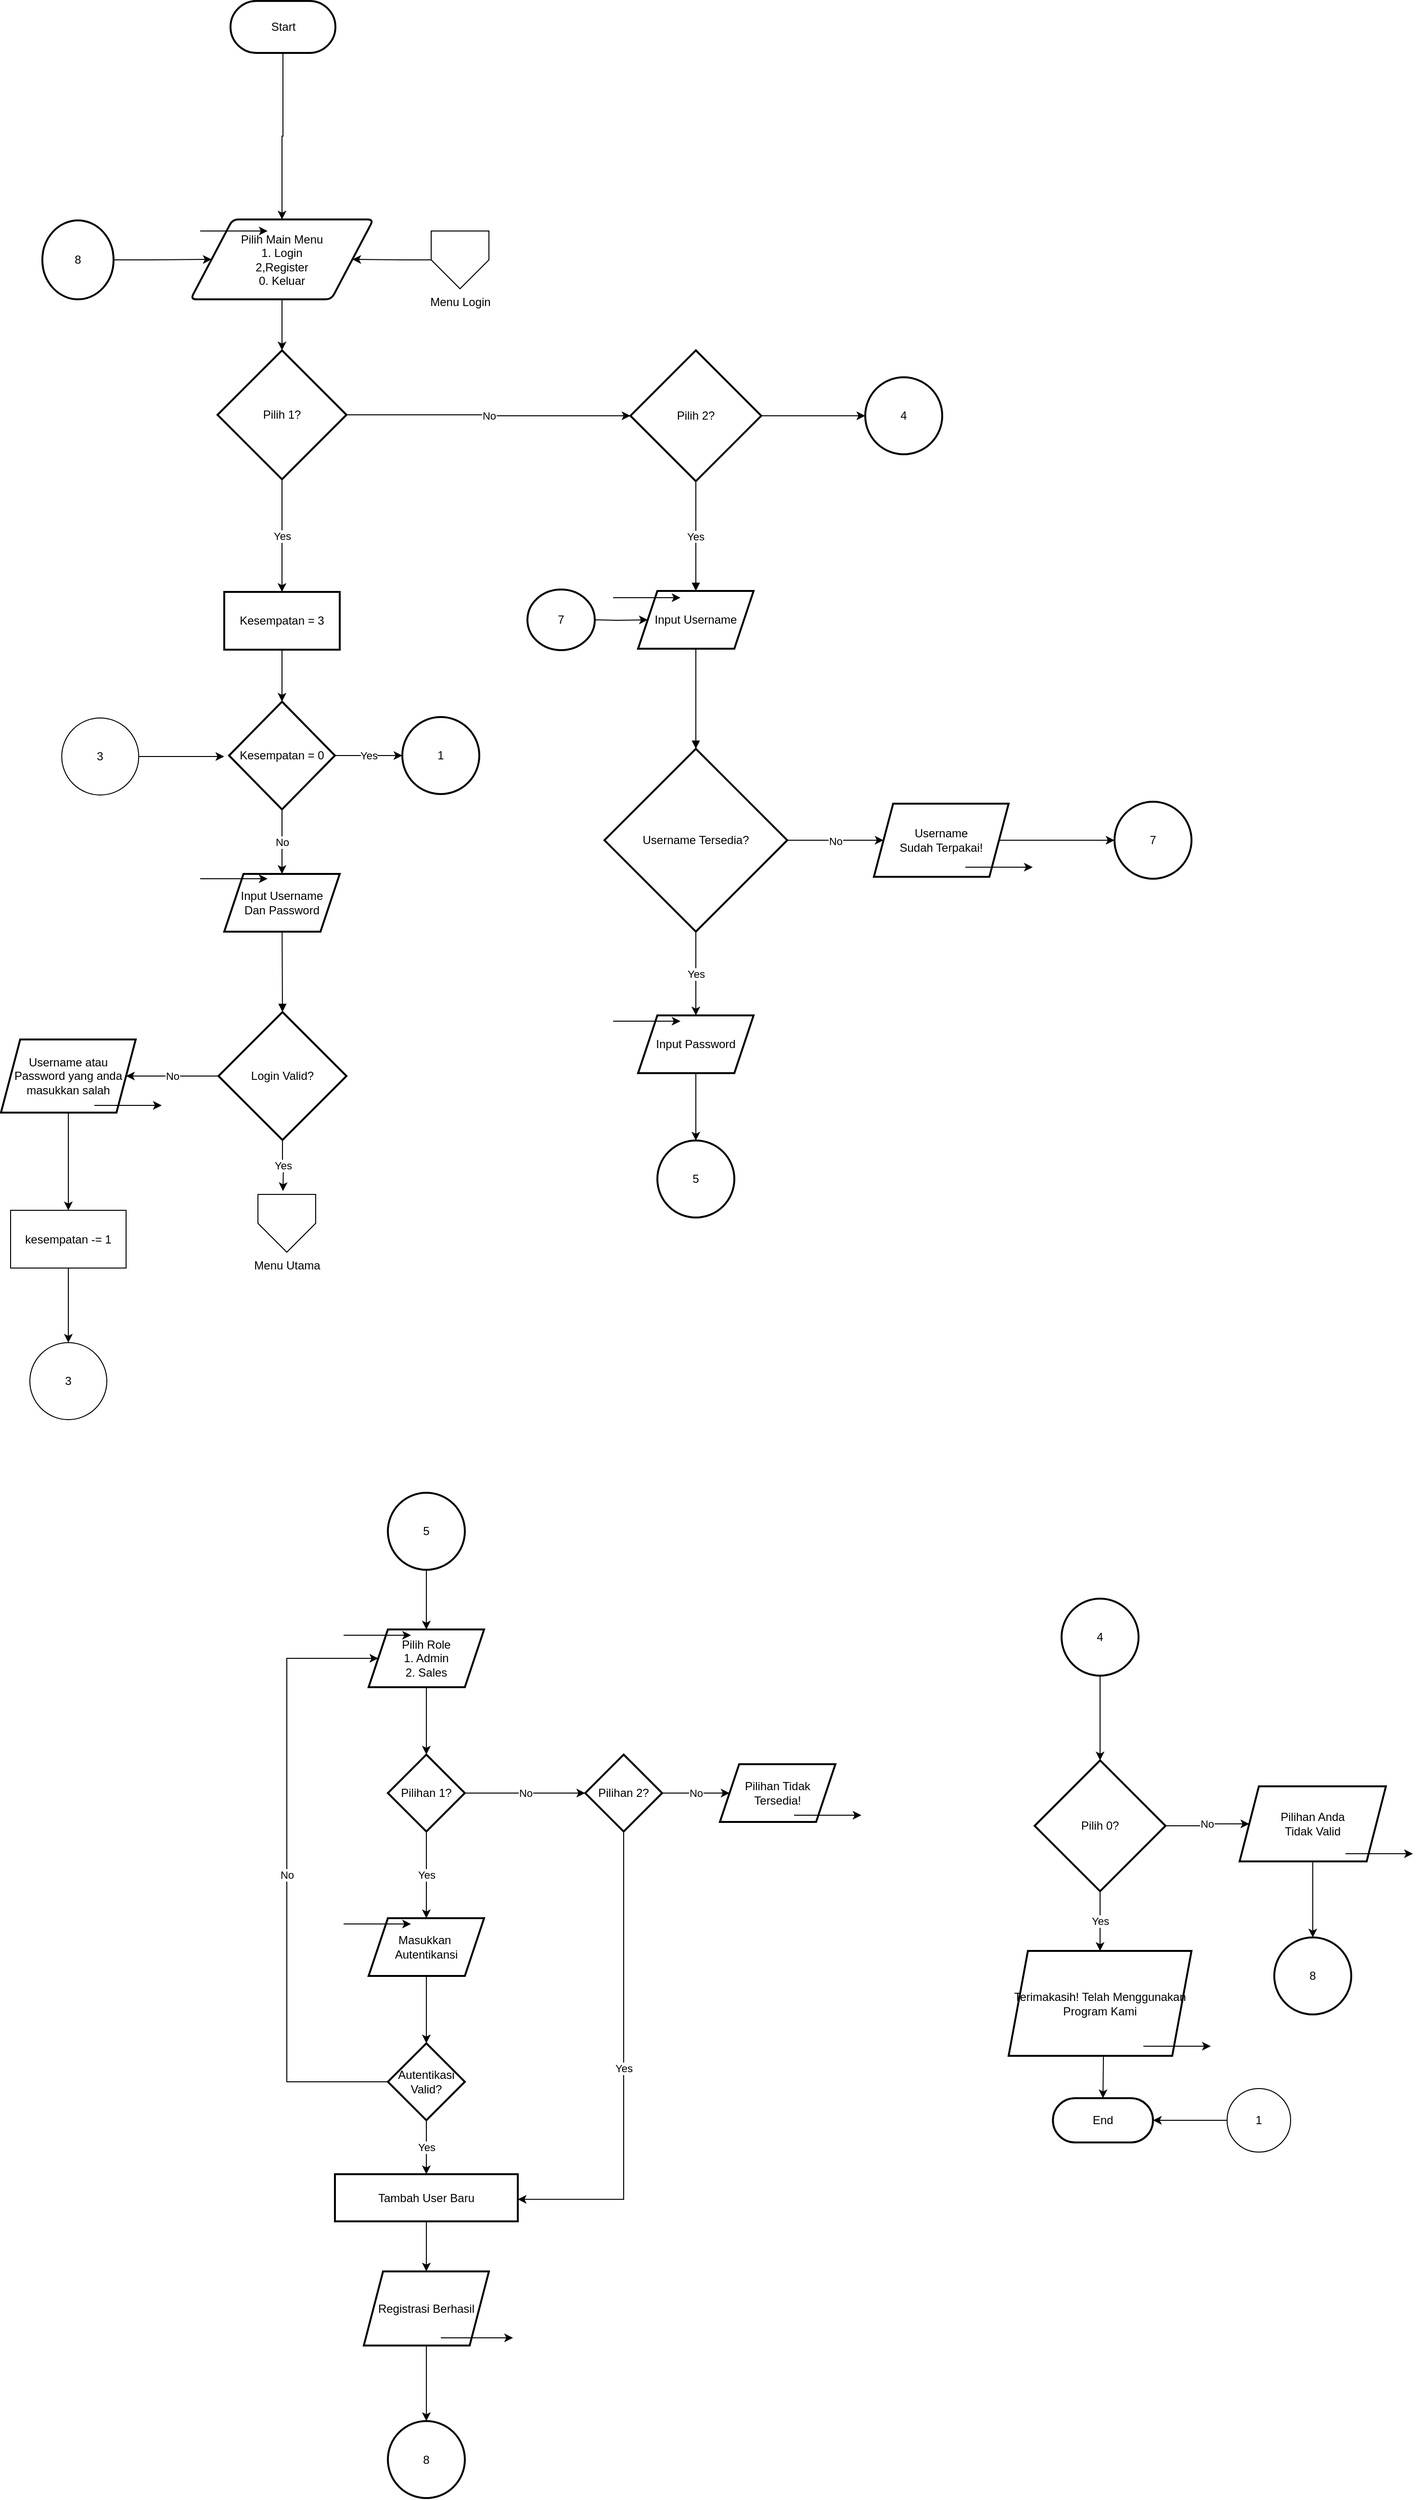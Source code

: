 <mxfile version="24.8.8" pages="3">
  <diagram name="Login" id="t7I-IPSHi24HoTZ1cahZ">
    <mxGraphModel grid="1" page="1" gridSize="10" guides="1" tooltips="1" connect="1" arrows="1" fold="1" pageScale="1" pageWidth="827" pageHeight="1169" math="0" shadow="0">
      <root>
        <mxCell id="0" />
        <mxCell id="1" parent="0" />
        <mxCell id="DzfkL0Ka6btQjKEpMJu2-2" value="" style="edgeStyle=orthogonalEdgeStyle;rounded=0;orthogonalLoop=1;jettySize=auto;html=1;" edge="1" parent="1" source="DzfkL0Ka6btQjKEpMJu2-3" target="DzfkL0Ka6btQjKEpMJu2-38">
          <mxGeometry relative="1" as="geometry" />
        </mxCell>
        <mxCell id="DzfkL0Ka6btQjKEpMJu2-3" value="Start" style="rounded=1;whiteSpace=wrap;arcSize=50;strokeWidth=2;" vertex="1" parent="1">
          <mxGeometry x="91.5" y="-160" width="109" height="54" as="geometry" />
        </mxCell>
        <mxCell id="DzfkL0Ka6btQjKEpMJu2-5" value="No" style="edgeStyle=orthogonalEdgeStyle;rounded=0;orthogonalLoop=1;jettySize=auto;html=1;" edge="1" parent="1" source="DzfkL0Ka6btQjKEpMJu2-6" target="DzfkL0Ka6btQjKEpMJu2-8">
          <mxGeometry relative="1" as="geometry" />
        </mxCell>
        <mxCell id="DzfkL0Ka6btQjKEpMJu2-78" value="Yes" style="edgeStyle=orthogonalEdgeStyle;rounded=0;orthogonalLoop=1;jettySize=auto;html=1;" edge="1" parent="1" source="DzfkL0Ka6btQjKEpMJu2-6" target="DzfkL0Ka6btQjKEpMJu2-77">
          <mxGeometry relative="1" as="geometry" />
        </mxCell>
        <mxCell id="DzfkL0Ka6btQjKEpMJu2-6" value="Pilih 1?" style="rhombus;strokeWidth=2;whiteSpace=wrap;" vertex="1" parent="1">
          <mxGeometry x="78" y="203" width="134" height="134" as="geometry" />
        </mxCell>
        <mxCell id="uni-A2tIP0alvNPHGQ5L-2" value="" style="edgeStyle=orthogonalEdgeStyle;rounded=0;orthogonalLoop=1;jettySize=auto;html=1;" edge="1" parent="1" source="DzfkL0Ka6btQjKEpMJu2-8" target="uni-A2tIP0alvNPHGQ5L-1">
          <mxGeometry relative="1" as="geometry" />
        </mxCell>
        <mxCell id="DzfkL0Ka6btQjKEpMJu2-8" value="Pilih 2?" style="rhombus;strokeWidth=2;whiteSpace=wrap;" vertex="1" parent="1">
          <mxGeometry x="507" y="203" width="136" height="136" as="geometry" />
        </mxCell>
        <mxCell id="DzfkL0Ka6btQjKEpMJu2-10" value="Yes" style="edgeStyle=orthogonalEdgeStyle;rounded=0;orthogonalLoop=1;jettySize=auto;html=1;" edge="1" parent="1" source="DzfkL0Ka6btQjKEpMJu2-11">
          <mxGeometry relative="1" as="geometry">
            <mxPoint x="146.0" y="1076.5" as="targetPoint" />
          </mxGeometry>
        </mxCell>
        <mxCell id="DzfkL0Ka6btQjKEpMJu2-93" value="No" style="edgeStyle=orthogonalEdgeStyle;rounded=0;orthogonalLoop=1;jettySize=auto;html=1;" edge="1" parent="1" source="DzfkL0Ka6btQjKEpMJu2-11" target="DzfkL0Ka6btQjKEpMJu2-48">
          <mxGeometry relative="1" as="geometry" />
        </mxCell>
        <mxCell id="DzfkL0Ka6btQjKEpMJu2-11" value="Login Valid?" style="rhombus;strokeWidth=2;whiteSpace=wrap;" vertex="1" parent="1">
          <mxGeometry x="79" y="890.5" width="133" height="133" as="geometry" />
        </mxCell>
        <mxCell id="DzfkL0Ka6btQjKEpMJu2-12" value="" style="edgeStyle=orthogonalEdgeStyle;rounded=0;orthogonalLoop=1;jettySize=auto;html=1;" edge="1" parent="1" target="DzfkL0Ka6btQjKEpMJu2-13">
          <mxGeometry relative="1" as="geometry">
            <mxPoint x="998" y="1931" as="sourcePoint" />
          </mxGeometry>
        </mxCell>
        <mxCell id="DzfkL0Ka6btQjKEpMJu2-13" value="End" style="rounded=1;whiteSpace=wrap;arcSize=50;strokeWidth=2;" vertex="1" parent="1">
          <mxGeometry x="946" y="2019" width="104" height="46" as="geometry" />
        </mxCell>
        <mxCell id="DzfkL0Ka6btQjKEpMJu2-14" value="No" style="edgeStyle=orthogonalEdgeStyle;rounded=0;orthogonalLoop=1;jettySize=auto;html=1;" edge="1" parent="1" source="DzfkL0Ka6btQjKEpMJu2-16">
          <mxGeometry relative="1" as="geometry">
            <mxPoint x="770" y="712" as="targetPoint" />
          </mxGeometry>
        </mxCell>
        <mxCell id="DzfkL0Ka6btQjKEpMJu2-15" value="Yes" style="edgeStyle=orthogonalEdgeStyle;rounded=0;orthogonalLoop=1;jettySize=auto;html=1;" edge="1" parent="1" source="DzfkL0Ka6btQjKEpMJu2-16" target="DzfkL0Ka6btQjKEpMJu2-26">
          <mxGeometry relative="1" as="geometry" />
        </mxCell>
        <mxCell id="DzfkL0Ka6btQjKEpMJu2-16" value="Username Tersedia?" style="rhombus;strokeWidth=2;whiteSpace=wrap;" vertex="1" parent="1">
          <mxGeometry x="480" y="617" width="190" height="190" as="geometry" />
        </mxCell>
        <mxCell id="DzfkL0Ka6btQjKEpMJu2-17" value="" style="edgeStyle=orthogonalEdgeStyle;rounded=0;orthogonalLoop=1;jettySize=auto;html=1;" edge="1" parent="1" source="DzfkL0Ka6btQjKEpMJu2-18" target="DzfkL0Ka6btQjKEpMJu2-50">
          <mxGeometry relative="1" as="geometry" />
        </mxCell>
        <mxCell id="DzfkL0Ka6btQjKEpMJu2-18" value="Tambah User Baru" style="whiteSpace=wrap;strokeWidth=2;" vertex="1" parent="1">
          <mxGeometry x="200" y="2098" width="190" height="49" as="geometry" />
        </mxCell>
        <mxCell id="DzfkL0Ka6btQjKEpMJu2-19" value="" style="curved=1;startArrow=none;endArrow=block;exitX=0.5;exitY=1;entryX=0.5;entryY=0;rounded=0;" edge="1" parent="1" target="DzfkL0Ka6btQjKEpMJu2-11">
          <mxGeometry relative="1" as="geometry">
            <Array as="points" />
            <mxPoint x="145" y="783.5" as="sourcePoint" />
          </mxGeometry>
        </mxCell>
        <mxCell id="DzfkL0Ka6btQjKEpMJu2-20" value="Yes" style="curved=1;startArrow=none;endArrow=block;exitX=0.5;exitY=1;entryX=0.5;entryY=0;rounded=0;" edge="1" parent="1" source="DzfkL0Ka6btQjKEpMJu2-8">
          <mxGeometry relative="1" as="geometry">
            <Array as="points" />
            <mxPoint x="575" y="453" as="targetPoint" />
          </mxGeometry>
        </mxCell>
        <mxCell id="DzfkL0Ka6btQjKEpMJu2-21" value="" style="curved=1;startArrow=none;endArrow=block;exitX=0.5;exitY=1;entryX=0.5;entryY=0;rounded=0;" edge="1" parent="1" target="DzfkL0Ka6btQjKEpMJu2-16">
          <mxGeometry relative="1" as="geometry">
            <Array as="points" />
            <mxPoint x="575" y="502" as="sourcePoint" />
          </mxGeometry>
        </mxCell>
        <mxCell id="uni-A2tIP0alvNPHGQ5L-4" value="" style="edgeStyle=orthogonalEdgeStyle;rounded=0;orthogonalLoop=1;jettySize=auto;html=1;" edge="1" parent="1" source="DzfkL0Ka6btQjKEpMJu2-26" target="uni-A2tIP0alvNPHGQ5L-3">
          <mxGeometry relative="1" as="geometry" />
        </mxCell>
        <mxCell id="DzfkL0Ka6btQjKEpMJu2-26" value="Input Password" style="shape=parallelogram;perimeter=parallelogramPerimeter;whiteSpace=wrap;html=1;fixedSize=1;strokeWidth=2;" vertex="1" parent="1">
          <mxGeometry x="515" y="894" width="120" height="60" as="geometry" />
        </mxCell>
        <mxCell id="DzfkL0Ka6btQjKEpMJu2-27" value="Input Username" style="shape=parallelogram;perimeter=parallelogramPerimeter;whiteSpace=wrap;html=1;fixedSize=1;strokeWidth=2;" vertex="1" parent="1">
          <mxGeometry x="515" y="453" width="120" height="60" as="geometry" />
        </mxCell>
        <mxCell id="DzfkL0Ka6btQjKEpMJu2-28" value="No" style="edgeStyle=orthogonalEdgeStyle;rounded=0;orthogonalLoop=1;jettySize=auto;html=1;" edge="1" parent="1" source="DzfkL0Ka6btQjKEpMJu2-30" target="DzfkL0Ka6btQjKEpMJu2-33">
          <mxGeometry relative="1" as="geometry" />
        </mxCell>
        <mxCell id="DzfkL0Ka6btQjKEpMJu2-29" value="Yes" style="edgeStyle=orthogonalEdgeStyle;rounded=0;orthogonalLoop=1;jettySize=auto;html=1;" edge="1" parent="1" source="DzfkL0Ka6btQjKEpMJu2-30" target="DzfkL0Ka6btQjKEpMJu2-34">
          <mxGeometry relative="1" as="geometry" />
        </mxCell>
        <mxCell id="DzfkL0Ka6btQjKEpMJu2-30" value="Pilih 0?" style="rhombus;strokeWidth=2;whiteSpace=wrap;" vertex="1" parent="1">
          <mxGeometry x="927" y="1668" width="136" height="136" as="geometry" />
        </mxCell>
        <mxCell id="DFLlhSAZOM90BSTLEQNc-7" value="" style="edgeStyle=orthogonalEdgeStyle;rounded=0;orthogonalLoop=1;jettySize=auto;html=1;" edge="1" parent="1" source="DzfkL0Ka6btQjKEpMJu2-33" target="DFLlhSAZOM90BSTLEQNc-6">
          <mxGeometry relative="1" as="geometry" />
        </mxCell>
        <mxCell id="DzfkL0Ka6btQjKEpMJu2-33" value="     Pilihan Anda&lt;div&gt;Tidak Valid&lt;/div&gt;" style="shape=parallelogram;perimeter=parallelogramPerimeter;whiteSpace=wrap;html=1;fixedSize=1;strokeWidth=2;" vertex="1" parent="1">
          <mxGeometry x="1140" y="1695" width="152" height="78" as="geometry" />
        </mxCell>
        <mxCell id="DzfkL0Ka6btQjKEpMJu2-34" value="    Terimakasih! Telah Menggunakan Program Kami" style="shape=parallelogram;perimeter=parallelogramPerimeter;whiteSpace=wrap;html=1;fixedSize=1;strokeWidth=2;" vertex="1" parent="1">
          <mxGeometry x="900" y="1866" width="190" height="109" as="geometry" />
        </mxCell>
        <mxCell id="DzfkL0Ka6btQjKEpMJu2-35" value="Input Username&lt;br&gt;Dan Password" style="shape=parallelogram;perimeter=parallelogramPerimeter;whiteSpace=wrap;html=1;fixedSize=1;strokeWidth=2;" vertex="1" parent="1">
          <mxGeometry x="85" y="747" width="120" height="60" as="geometry" />
        </mxCell>
        <mxCell id="DzfkL0Ka6btQjKEpMJu2-80" value="" style="edgeStyle=orthogonalEdgeStyle;rounded=0;orthogonalLoop=1;jettySize=auto;html=1;" edge="1" parent="1" source="DzfkL0Ka6btQjKEpMJu2-36" target="DzfkL0Ka6btQjKEpMJu2-79">
          <mxGeometry relative="1" as="geometry" />
        </mxCell>
        <mxCell id="DzfkL0Ka6btQjKEpMJu2-36" value="     Username&lt;div&gt;Sudah Terpakai!&lt;/div&gt;" style="shape=parallelogram;perimeter=parallelogramPerimeter;whiteSpace=wrap;html=1;fixedSize=1;strokeWidth=2;" vertex="1" parent="1">
          <mxGeometry x="760" y="674" width="140" height="76" as="geometry" />
        </mxCell>
        <mxCell id="DzfkL0Ka6btQjKEpMJu2-37" value="" style="edgeStyle=orthogonalEdgeStyle;rounded=0;orthogonalLoop=1;jettySize=auto;html=1;" edge="1" parent="1" source="DzfkL0Ka6btQjKEpMJu2-38" target="DzfkL0Ka6btQjKEpMJu2-6">
          <mxGeometry relative="1" as="geometry" />
        </mxCell>
        <mxCell id="DzfkL0Ka6btQjKEpMJu2-38" value="Pilih Main Menu&lt;br&gt;1. Login&lt;br&gt;2,Register&lt;br&gt;0. Keluar" style="shape=parallelogram;html=1;strokeWidth=2;perimeter=parallelogramPerimeter;whiteSpace=wrap;rounded=1;arcSize=12;size=0.23;" vertex="1" parent="1">
          <mxGeometry x="50" y="67" width="190" height="83" as="geometry" />
        </mxCell>
        <mxCell id="DzfkL0Ka6btQjKEpMJu2-39" value="" style="endArrow=classic;html=1;rounded=0;" edge="1" parent="1">
          <mxGeometry width="50" height="50" relative="1" as="geometry">
            <mxPoint x="60" y="79" as="sourcePoint" />
            <mxPoint x="130" y="79" as="targetPoint" />
          </mxGeometry>
        </mxCell>
        <mxCell id="DzfkL0Ka6btQjKEpMJu2-40" value="" style="endArrow=classic;html=1;rounded=0;" edge="1" parent="1">
          <mxGeometry width="50" height="50" relative="1" as="geometry">
            <mxPoint x="60" y="752" as="sourcePoint" />
            <mxPoint x="130" y="752" as="targetPoint" />
          </mxGeometry>
        </mxCell>
        <mxCell id="DzfkL0Ka6btQjKEpMJu2-41" value="" style="endArrow=classic;html=1;rounded=0;" edge="1" parent="1">
          <mxGeometry width="50" height="50" relative="1" as="geometry">
            <mxPoint x="489" y="460" as="sourcePoint" />
            <mxPoint x="559" y="460" as="targetPoint" />
          </mxGeometry>
        </mxCell>
        <mxCell id="DzfkL0Ka6btQjKEpMJu2-42" value="" style="endArrow=classic;html=1;rounded=0;" edge="1" parent="1">
          <mxGeometry width="50" height="50" relative="1" as="geometry">
            <mxPoint x="1040" y="1965" as="sourcePoint" />
            <mxPoint x="1110" y="1965" as="targetPoint" />
          </mxGeometry>
        </mxCell>
        <mxCell id="DzfkL0Ka6btQjKEpMJu2-43" value="" style="endArrow=classic;html=1;rounded=0;" edge="1" parent="1">
          <mxGeometry width="50" height="50" relative="1" as="geometry">
            <mxPoint x="489" y="900" as="sourcePoint" />
            <mxPoint x="559" y="900" as="targetPoint" />
          </mxGeometry>
        </mxCell>
        <mxCell id="DzfkL0Ka6btQjKEpMJu2-45" value="" style="endArrow=classic;html=1;rounded=0;" edge="1" parent="1">
          <mxGeometry width="50" height="50" relative="1" as="geometry">
            <mxPoint x="855" y="740" as="sourcePoint" />
            <mxPoint x="925" y="740" as="targetPoint" />
          </mxGeometry>
        </mxCell>
        <mxCell id="DzfkL0Ka6btQjKEpMJu2-46" value="" style="endArrow=classic;html=1;rounded=0;" edge="1" parent="1">
          <mxGeometry width="50" height="50" relative="1" as="geometry">
            <mxPoint x="1250" y="1765" as="sourcePoint" />
            <mxPoint x="1320" y="1765" as="targetPoint" />
          </mxGeometry>
        </mxCell>
        <mxCell id="DzfkL0Ka6btQjKEpMJu2-88" value="" style="edgeStyle=orthogonalEdgeStyle;rounded=0;orthogonalLoop=1;jettySize=auto;html=1;" edge="1" parent="1" source="DzfkL0Ka6btQjKEpMJu2-48" target="DzfkL0Ka6btQjKEpMJu2-73">
          <mxGeometry relative="1" as="geometry" />
        </mxCell>
        <mxCell id="DzfkL0Ka6btQjKEpMJu2-48" value="     Username atau Password yang anda masukkan salah" style="shape=parallelogram;perimeter=parallelogramPerimeter;whiteSpace=wrap;html=1;fixedSize=1;strokeWidth=2;" vertex="1" parent="1">
          <mxGeometry x="-147" y="919" width="140" height="76" as="geometry" />
        </mxCell>
        <mxCell id="DzfkL0Ka6btQjKEpMJu2-49" value="" style="endArrow=classic;html=1;rounded=0;" edge="1" parent="1">
          <mxGeometry width="50" height="50" relative="1" as="geometry">
            <mxPoint x="-50" y="987.5" as="sourcePoint" />
            <mxPoint x="20" y="987.5" as="targetPoint" />
          </mxGeometry>
        </mxCell>
        <mxCell id="OBIJ3JSpcgDIE_S3NeIi-5" value="" style="edgeStyle=orthogonalEdgeStyle;rounded=0;orthogonalLoop=1;jettySize=auto;html=1;" edge="1" parent="1" source="DzfkL0Ka6btQjKEpMJu2-50" target="OBIJ3JSpcgDIE_S3NeIi-4">
          <mxGeometry relative="1" as="geometry" />
        </mxCell>
        <mxCell id="DzfkL0Ka6btQjKEpMJu2-50" value="     Registrasi Berhasil" style="shape=parallelogram;perimeter=parallelogramPerimeter;whiteSpace=wrap;html=1;fixedSize=1;strokeWidth=2;" vertex="1" parent="1">
          <mxGeometry x="230" y="2199" width="130" height="77" as="geometry" />
        </mxCell>
        <mxCell id="DzfkL0Ka6btQjKEpMJu2-57" value="" style="edgeStyle=orthogonalEdgeStyle;rounded=0;orthogonalLoop=1;jettySize=auto;html=1;" edge="1" parent="1" source="DzfkL0Ka6btQjKEpMJu2-54" target="DzfkL0Ka6btQjKEpMJu2-56">
          <mxGeometry relative="1" as="geometry" />
        </mxCell>
        <mxCell id="DzfkL0Ka6btQjKEpMJu2-54" value="Pilih Role&lt;div&gt;1. Admin&lt;/div&gt;&lt;div&gt;2. Sales&lt;/div&gt;" style="shape=parallelogram;perimeter=parallelogramPerimeter;whiteSpace=wrap;html=1;fixedSize=1;strokeWidth=2;" vertex="1" parent="1">
          <mxGeometry x="235" y="1532" width="120" height="60" as="geometry" />
        </mxCell>
        <mxCell id="DzfkL0Ka6btQjKEpMJu2-59" value="Yes" style="edgeStyle=orthogonalEdgeStyle;rounded=0;orthogonalLoop=1;jettySize=auto;html=1;" edge="1" parent="1" source="DzfkL0Ka6btQjKEpMJu2-56" target="DzfkL0Ka6btQjKEpMJu2-58">
          <mxGeometry relative="1" as="geometry" />
        </mxCell>
        <mxCell id="DzfkL0Ka6btQjKEpMJu2-61" value="No" style="edgeStyle=orthogonalEdgeStyle;rounded=0;orthogonalLoop=1;jettySize=auto;html=1;" edge="1" parent="1" source="DzfkL0Ka6btQjKEpMJu2-56" target="DzfkL0Ka6btQjKEpMJu2-60">
          <mxGeometry relative="1" as="geometry" />
        </mxCell>
        <mxCell id="DzfkL0Ka6btQjKEpMJu2-56" value="Pilihan 1?" style="rhombus;whiteSpace=wrap;html=1;strokeWidth=2;" vertex="1" parent="1">
          <mxGeometry x="255" y="1662" width="80" height="80" as="geometry" />
        </mxCell>
        <mxCell id="DzfkL0Ka6btQjKEpMJu2-66" value="" style="edgeStyle=orthogonalEdgeStyle;rounded=0;orthogonalLoop=1;jettySize=auto;html=1;" edge="1" parent="1" source="DzfkL0Ka6btQjKEpMJu2-58" target="DzfkL0Ka6btQjKEpMJu2-65">
          <mxGeometry relative="1" as="geometry" />
        </mxCell>
        <mxCell id="DzfkL0Ka6btQjKEpMJu2-58" value="Masukkan&amp;nbsp;&lt;div&gt;Autentikansi&lt;/div&gt;" style="shape=parallelogram;perimeter=parallelogramPerimeter;whiteSpace=wrap;html=1;fixedSize=1;strokeWidth=2;" vertex="1" parent="1">
          <mxGeometry x="235" y="1832" width="120" height="60" as="geometry" />
        </mxCell>
        <mxCell id="DzfkL0Ka6btQjKEpMJu2-63" value="No" style="edgeStyle=orthogonalEdgeStyle;rounded=0;orthogonalLoop=1;jettySize=auto;html=1;" edge="1" parent="1" source="DzfkL0Ka6btQjKEpMJu2-60" target="DzfkL0Ka6btQjKEpMJu2-62">
          <mxGeometry relative="1" as="geometry" />
        </mxCell>
        <mxCell id="DzfkL0Ka6btQjKEpMJu2-70" value="Yes" style="edgeStyle=orthogonalEdgeStyle;rounded=0;orthogonalLoop=1;jettySize=auto;html=1;exitX=0.5;exitY=1;exitDx=0;exitDy=0;" edge="1" parent="1" source="DzfkL0Ka6btQjKEpMJu2-60">
          <mxGeometry relative="1" as="geometry">
            <Array as="points">
              <mxPoint x="500" y="2124" />
            </Array>
            <mxPoint x="610.077" y="1758.003" as="sourcePoint" />
            <mxPoint x="390" y="2124.08" as="targetPoint" />
          </mxGeometry>
        </mxCell>
        <mxCell id="DzfkL0Ka6btQjKEpMJu2-60" value="Pilihan 2?" style="rhombus;whiteSpace=wrap;html=1;strokeWidth=2;" vertex="1" parent="1">
          <mxGeometry x="460" y="1662" width="80" height="80" as="geometry" />
        </mxCell>
        <mxCell id="DzfkL0Ka6btQjKEpMJu2-62" value="Pilihan Tidak Tersedia!" style="shape=parallelogram;perimeter=parallelogramPerimeter;whiteSpace=wrap;html=1;fixedSize=1;strokeWidth=2;" vertex="1" parent="1">
          <mxGeometry x="600" y="1672" width="120" height="60" as="geometry" />
        </mxCell>
        <mxCell id="DzfkL0Ka6btQjKEpMJu2-64" value="" style="endArrow=classic;html=1;rounded=0;" edge="1" parent="1">
          <mxGeometry width="50" height="50" relative="1" as="geometry">
            <mxPoint x="209" y="1838" as="sourcePoint" />
            <mxPoint x="279" y="1838" as="targetPoint" />
          </mxGeometry>
        </mxCell>
        <mxCell id="DzfkL0Ka6btQjKEpMJu2-69" value="Yes" style="edgeStyle=orthogonalEdgeStyle;rounded=0;orthogonalLoop=1;jettySize=auto;html=1;" edge="1" parent="1" source="DzfkL0Ka6btQjKEpMJu2-65" target="DzfkL0Ka6btQjKEpMJu2-18">
          <mxGeometry relative="1" as="geometry" />
        </mxCell>
        <mxCell id="DzfkL0Ka6btQjKEpMJu2-65" value="Autentikasi Valid?" style="rhombus;whiteSpace=wrap;html=1;strokeWidth=2;" vertex="1" parent="1">
          <mxGeometry x="255" y="1962" width="80" height="80" as="geometry" />
        </mxCell>
        <mxCell id="DzfkL0Ka6btQjKEpMJu2-72" value="No" style="endArrow=classic;html=1;rounded=0;exitX=0;exitY=0.5;exitDx=0;exitDy=0;entryX=0;entryY=0.5;entryDx=0;entryDy=0;" edge="1" parent="1" source="DzfkL0Ka6btQjKEpMJu2-65" target="DzfkL0Ka6btQjKEpMJu2-54">
          <mxGeometry width="50" height="50" relative="1" as="geometry">
            <mxPoint x="177" y="1988" as="sourcePoint" />
            <mxPoint x="170" y="1578" as="targetPoint" />
            <Array as="points">
              <mxPoint x="150" y="2002" />
              <mxPoint x="150" y="1798" />
              <mxPoint x="150" y="1562" />
            </Array>
          </mxGeometry>
        </mxCell>
        <mxCell id="DzfkL0Ka6btQjKEpMJu2-90" value="" style="edgeStyle=orthogonalEdgeStyle;rounded=0;orthogonalLoop=1;jettySize=auto;html=1;" edge="1" parent="1" source="DzfkL0Ka6btQjKEpMJu2-73" target="DzfkL0Ka6btQjKEpMJu2-89">
          <mxGeometry relative="1" as="geometry" />
        </mxCell>
        <mxCell id="DzfkL0Ka6btQjKEpMJu2-73" value="kesempatan -= 1" style="rounded=0;whiteSpace=wrap;html=1;" vertex="1" parent="1">
          <mxGeometry x="-137" y="1096.5" width="120" height="60" as="geometry" />
        </mxCell>
        <mxCell id="DzfkL0Ka6btQjKEpMJu2-82" value="" style="edgeStyle=orthogonalEdgeStyle;rounded=0;orthogonalLoop=1;jettySize=auto;html=1;" edge="1" parent="1" source="DzfkL0Ka6btQjKEpMJu2-77" target="DzfkL0Ka6btQjKEpMJu2-81">
          <mxGeometry relative="1" as="geometry" />
        </mxCell>
        <mxCell id="DzfkL0Ka6btQjKEpMJu2-77" value="Kesempatan = 3" style="whiteSpace=wrap;html=1;strokeWidth=2;" vertex="1" parent="1">
          <mxGeometry x="85" y="454" width="120" height="60" as="geometry" />
        </mxCell>
        <mxCell id="DzfkL0Ka6btQjKEpMJu2-79" value="7" style="ellipse;whiteSpace=wrap;html=1;strokeWidth=2;" vertex="1" parent="1">
          <mxGeometry x="1010" y="672" width="80" height="80" as="geometry" />
        </mxCell>
        <mxCell id="DzfkL0Ka6btQjKEpMJu2-83" value="No" style="edgeStyle=orthogonalEdgeStyle;rounded=0;orthogonalLoop=1;jettySize=auto;html=1;" edge="1" parent="1" source="DzfkL0Ka6btQjKEpMJu2-81" target="DzfkL0Ka6btQjKEpMJu2-35">
          <mxGeometry relative="1" as="geometry" />
        </mxCell>
        <mxCell id="DzfkL0Ka6btQjKEpMJu2-85" value="Yes" style="edgeStyle=orthogonalEdgeStyle;rounded=0;orthogonalLoop=1;jettySize=auto;html=1;" edge="1" parent="1" source="DzfkL0Ka6btQjKEpMJu2-81" target="DzfkL0Ka6btQjKEpMJu2-84">
          <mxGeometry relative="1" as="geometry" />
        </mxCell>
        <mxCell id="DzfkL0Ka6btQjKEpMJu2-81" value="Kesempatan = 0" style="rhombus;whiteSpace=wrap;html=1;strokeWidth=2;" vertex="1" parent="1">
          <mxGeometry x="90" y="568" width="110" height="112" as="geometry" />
        </mxCell>
        <mxCell id="DzfkL0Ka6btQjKEpMJu2-84" value="1" style="ellipse;whiteSpace=wrap;html=1;strokeWidth=2;" vertex="1" parent="1">
          <mxGeometry x="270" y="584" width="80" height="80" as="geometry" />
        </mxCell>
        <mxCell id="DzfkL0Ka6btQjKEpMJu2-87" value="" style="edgeStyle=orthogonalEdgeStyle;rounded=0;orthogonalLoop=1;jettySize=auto;html=1;" edge="1" parent="1" source="DzfkL0Ka6btQjKEpMJu2-86" target="DzfkL0Ka6btQjKEpMJu2-13">
          <mxGeometry relative="1" as="geometry" />
        </mxCell>
        <mxCell id="DzfkL0Ka6btQjKEpMJu2-86" value="1" style="ellipse;whiteSpace=wrap;html=1;aspect=fixed;" vertex="1" parent="1">
          <mxGeometry x="1127" y="2009" width="66" height="66" as="geometry" />
        </mxCell>
        <mxCell id="DzfkL0Ka6btQjKEpMJu2-89" value="3" style="ellipse;whiteSpace=wrap;html=1;rounded=0;" vertex="1" parent="1">
          <mxGeometry x="-117" y="1234" width="80" height="80" as="geometry" />
        </mxCell>
        <mxCell id="OBIJ3JSpcgDIE_S3NeIi-1" value="Menu Utama" style="verticalLabelPosition=bottom;verticalAlign=top;html=1;shape=offPageConnector;rounded=0;size=0.5;" vertex="1" parent="1">
          <mxGeometry x="120" y="1080" width="60" height="60" as="geometry" />
        </mxCell>
        <mxCell id="OBIJ3JSpcgDIE_S3NeIi-3" value="" style="edgeStyle=orthogonalEdgeStyle;rounded=0;orthogonalLoop=1;jettySize=auto;html=1;" edge="1" parent="1" source="OBIJ3JSpcgDIE_S3NeIi-2">
          <mxGeometry relative="1" as="geometry">
            <mxPoint x="85.0" y="625" as="targetPoint" />
          </mxGeometry>
        </mxCell>
        <mxCell id="OBIJ3JSpcgDIE_S3NeIi-2" value="3" style="ellipse;whiteSpace=wrap;html=1;aspect=fixed;" vertex="1" parent="1">
          <mxGeometry x="-83.85" y="585" width="80" height="80" as="geometry" />
        </mxCell>
        <mxCell id="OBIJ3JSpcgDIE_S3NeIi-4" value="8" style="ellipse;whiteSpace=wrap;html=1;strokeWidth=2;" vertex="1" parent="1">
          <mxGeometry x="255" y="2354.5" width="80" height="80" as="geometry" />
        </mxCell>
        <mxCell id="DFLlhSAZOM90BSTLEQNc-2" value="" style="edgeStyle=orthogonalEdgeStyle;rounded=0;orthogonalLoop=1;jettySize=auto;html=1;" edge="1" parent="1" target="DzfkL0Ka6btQjKEpMJu2-27">
          <mxGeometry relative="1" as="geometry">
            <mxPoint x="470" y="483.0" as="sourcePoint" />
          </mxGeometry>
        </mxCell>
        <mxCell id="DFLlhSAZOM90BSTLEQNc-1" value="7" style="strokeWidth=2;html=1;shape=mxgraph.flowchart.start_2;whiteSpace=wrap;" vertex="1" parent="1">
          <mxGeometry x="400" y="451.5" width="70" height="63" as="geometry" />
        </mxCell>
        <mxCell id="DFLlhSAZOM90BSTLEQNc-3" value="" style="endArrow=classic;html=1;rounded=0;" edge="1" parent="1">
          <mxGeometry width="50" height="50" relative="1" as="geometry">
            <mxPoint x="209" y="1538" as="sourcePoint" />
            <mxPoint x="279" y="1538" as="targetPoint" />
          </mxGeometry>
        </mxCell>
        <mxCell id="DFLlhSAZOM90BSTLEQNc-5" value="" style="edgeStyle=orthogonalEdgeStyle;rounded=0;orthogonalLoop=1;jettySize=auto;html=1;" edge="1" parent="1" source="DFLlhSAZOM90BSTLEQNc-4" target="DzfkL0Ka6btQjKEpMJu2-38">
          <mxGeometry relative="1" as="geometry" />
        </mxCell>
        <mxCell id="DFLlhSAZOM90BSTLEQNc-4" value="8" style="strokeWidth=2;html=1;shape=mxgraph.flowchart.start_2;whiteSpace=wrap;" vertex="1" parent="1">
          <mxGeometry x="-104" y="68" width="74" height="82" as="geometry" />
        </mxCell>
        <mxCell id="DFLlhSAZOM90BSTLEQNc-6" value="8" style="ellipse;whiteSpace=wrap;html=1;strokeWidth=2;" vertex="1" parent="1">
          <mxGeometry x="1176" y="1852" width="80" height="80" as="geometry" />
        </mxCell>
        <mxCell id="DB46huJmxjuE3KUVer_K-2" value="" style="edgeStyle=orthogonalEdgeStyle;rounded=0;orthogonalLoop=1;jettySize=auto;html=1;" edge="1" parent="1" source="DB46huJmxjuE3KUVer_K-1" target="DzfkL0Ka6btQjKEpMJu2-38">
          <mxGeometry relative="1" as="geometry" />
        </mxCell>
        <mxCell id="DB46huJmxjuE3KUVer_K-1" value="Menu Login" style="verticalLabelPosition=bottom;verticalAlign=top;html=1;shape=offPageConnector;rounded=0;size=0.5;" vertex="1" parent="1">
          <mxGeometry x="300" y="79" width="60" height="60" as="geometry" />
        </mxCell>
        <mxCell id="TX-dqt7plERJIqYpep42-1" value="" style="endArrow=classic;html=1;rounded=0;" edge="1" parent="1">
          <mxGeometry width="50" height="50" relative="1" as="geometry">
            <mxPoint x="310" y="2268" as="sourcePoint" />
            <mxPoint x="385" y="2268" as="targetPoint" />
          </mxGeometry>
        </mxCell>
        <mxCell id="tE-m8lV7RfXew8plRUvR-1" value="" style="endArrow=classic;html=1;rounded=0;" edge="1" parent="1">
          <mxGeometry width="50" height="50" relative="1" as="geometry">
            <mxPoint x="677" y="1725" as="sourcePoint" />
            <mxPoint x="747" y="1725" as="targetPoint" />
          </mxGeometry>
        </mxCell>
        <mxCell id="uni-A2tIP0alvNPHGQ5L-1" value="4" style="ellipse;whiteSpace=wrap;html=1;strokeWidth=2;" vertex="1" parent="1">
          <mxGeometry x="751" y="231" width="80" height="80" as="geometry" />
        </mxCell>
        <mxCell id="uni-A2tIP0alvNPHGQ5L-3" value="5" style="ellipse;whiteSpace=wrap;html=1;strokeWidth=2;" vertex="1" parent="1">
          <mxGeometry x="535" y="1024" width="80" height="80" as="geometry" />
        </mxCell>
        <mxCell id="uni-A2tIP0alvNPHGQ5L-7" value="" style="edgeStyle=orthogonalEdgeStyle;rounded=0;orthogonalLoop=1;jettySize=auto;html=1;" edge="1" parent="1" source="uni-A2tIP0alvNPHGQ5L-6" target="DzfkL0Ka6btQjKEpMJu2-54">
          <mxGeometry relative="1" as="geometry" />
        </mxCell>
        <mxCell id="uni-A2tIP0alvNPHGQ5L-6" value="5" style="ellipse;whiteSpace=wrap;html=1;strokeWidth=2;" vertex="1" parent="1">
          <mxGeometry x="255" y="1390" width="80" height="80" as="geometry" />
        </mxCell>
        <mxCell id="uni-A2tIP0alvNPHGQ5L-9" value="" style="edgeStyle=orthogonalEdgeStyle;rounded=0;orthogonalLoop=1;jettySize=auto;html=1;" edge="1" parent="1" source="uni-A2tIP0alvNPHGQ5L-8" target="DzfkL0Ka6btQjKEpMJu2-30">
          <mxGeometry relative="1" as="geometry" />
        </mxCell>
        <mxCell id="uni-A2tIP0alvNPHGQ5L-8" value="4" style="ellipse;whiteSpace=wrap;html=1;strokeWidth=2;" vertex="1" parent="1">
          <mxGeometry x="955" y="1500" width="80" height="80" as="geometry" />
        </mxCell>
      </root>
    </mxGraphModel>
  </diagram>
  <diagram id="vUIXNmMbU-4IZCGUlKcp" name="Menu Admin">
    <mxGraphModel grid="1" page="1" gridSize="10" guides="1" tooltips="1" connect="1" arrows="1" fold="1" pageScale="1" pageWidth="827" pageHeight="1169" math="0" shadow="0">
      <root>
        <mxCell id="0" />
        <mxCell id="1" parent="0" />
        <mxCell id="GfxUVWnBJcdYCrxO-dLB-1" value="" style="edgeStyle=orthogonalEdgeStyle;rounded=0;orthogonalLoop=1;jettySize=auto;html=1;" edge="1" parent="1" source="GfxUVWnBJcdYCrxO-dLB-2" target="GfxUVWnBJcdYCrxO-dLB-7">
          <mxGeometry relative="1" as="geometry" />
        </mxCell>
        <mxCell id="GfxUVWnBJcdYCrxO-dLB-2" value="Role?" style="whiteSpace=wrap;strokeWidth=2;" vertex="1" parent="1">
          <mxGeometry x="1684" y="894" width="175" height="49" as="geometry" />
        </mxCell>
        <mxCell id="GfxUVWnBJcdYCrxO-dLB-3" value="" style="edgeStyle=orthogonalEdgeStyle;rounded=0;orthogonalLoop=1;jettySize=auto;html=1;exitX=0.5;exitY=1;exitDx=0;exitDy=0;" edge="1" parent="1" source="XtIDzh7HbfR3mzL_kBht-1" target="GfxUVWnBJcdYCrxO-dLB-2">
          <mxGeometry relative="1" as="geometry">
            <mxPoint x="1770" y="840" as="sourcePoint" />
          </mxGeometry>
        </mxCell>
        <mxCell id="GfxUVWnBJcdYCrxO-dLB-5" value="Yes&lt;div&gt;&lt;br&gt;&lt;/div&gt;" style="edgeStyle=orthogonalEdgeStyle;rounded=0;orthogonalLoop=1;jettySize=auto;html=1;" edge="1" parent="1" source="GfxUVWnBJcdYCrxO-dLB-7" target="GfxUVWnBJcdYCrxO-dLB-9">
          <mxGeometry relative="1" as="geometry" />
        </mxCell>
        <mxCell id="GfxUVWnBJcdYCrxO-dLB-6" value="No" style="edgeStyle=orthogonalEdgeStyle;rounded=0;orthogonalLoop=1;jettySize=auto;html=1;" edge="1" parent="1" source="GfxUVWnBJcdYCrxO-dLB-7">
          <mxGeometry relative="1" as="geometry">
            <mxPoint x="1949.5" y="1047.5" as="targetPoint" />
          </mxGeometry>
        </mxCell>
        <mxCell id="GfxUVWnBJcdYCrxO-dLB-7" value="Role    = Admin ?" style="rhombus;whiteSpace=wrap;html=1;strokeWidth=2;" vertex="1" parent="1">
          <mxGeometry x="1704" y="975" width="137" height="145" as="geometry" />
        </mxCell>
        <mxCell id="GfxUVWnBJcdYCrxO-dLB-8" value="" style="edgeStyle=orthogonalEdgeStyle;rounded=0;orthogonalLoop=1;jettySize=auto;html=1;" edge="1" parent="1" source="GfxUVWnBJcdYCrxO-dLB-9" target="GfxUVWnBJcdYCrxO-dLB-12">
          <mxGeometry relative="1" as="geometry" />
        </mxCell>
        <mxCell id="GfxUVWnBJcdYCrxO-dLB-9" value="Pilih Menu   &amp;nbsp;&lt;br&gt;1. Liihat Produk&lt;div&gt;2. Status Performa Sales&lt;/div&gt;&lt;div&gt;3. Lihat Penjualan&lt;/div&gt;&lt;div&gt;4. Lihat Keuangan&lt;/div&gt;&lt;div&gt;5. Visualisasi Data&lt;/div&gt;&lt;div&gt;0. Logout&lt;/div&gt;" style="shape=parallelogram;perimeter=parallelogramPerimeter;whiteSpace=wrap;html=1;fixedSize=1;strokeWidth=2;" vertex="1" parent="1">
          <mxGeometry x="1675" y="1205" width="195" height="135" as="geometry" />
        </mxCell>
        <mxCell id="UEvrf-gbZlYwEX1m2IWs-2" value="" style="edgeStyle=orthogonalEdgeStyle;rounded=0;orthogonalLoop=1;jettySize=auto;html=1;" edge="1" parent="1" source="GfxUVWnBJcdYCrxO-dLB-12" target="UEvrf-gbZlYwEX1m2IWs-1">
          <mxGeometry relative="1" as="geometry" />
        </mxCell>
        <mxCell id="UEvrf-gbZlYwEX1m2IWs-6" value="Yes" style="edgeStyle=orthogonalEdgeStyle;rounded=0;orthogonalLoop=1;jettySize=auto;html=1;" edge="1" parent="1" source="GfxUVWnBJcdYCrxO-dLB-12">
          <mxGeometry relative="1" as="geometry">
            <mxPoint x="1652.5" y="1487.5" as="targetPoint" />
          </mxGeometry>
        </mxCell>
        <mxCell id="GfxUVWnBJcdYCrxO-dLB-12" value="Pilihan 1?" style="rhombus;whiteSpace=wrap;html=1;strokeWidth=2;" vertex="1" parent="1">
          <mxGeometry x="1732.5" y="1447.5" width="80" height="80" as="geometry" />
        </mxCell>
        <mxCell id="GfxUVWnBJcdYCrxO-dLB-13" value="No" style="edgeStyle=orthogonalEdgeStyle;rounded=0;orthogonalLoop=1;jettySize=auto;html=1;" edge="1" parent="1" source="GfxUVWnBJcdYCrxO-dLB-15" target="GfxUVWnBJcdYCrxO-dLB-18">
          <mxGeometry relative="1" as="geometry" />
        </mxCell>
        <mxCell id="GfxUVWnBJcdYCrxO-dLB-110" value="Yes" style="edgeStyle=orthogonalEdgeStyle;rounded=0;orthogonalLoop=1;jettySize=auto;html=1;" edge="1" parent="1" source="GfxUVWnBJcdYCrxO-dLB-15" target="GfxUVWnBJcdYCrxO-dLB-109">
          <mxGeometry relative="1" as="geometry" />
        </mxCell>
        <mxCell id="GfxUVWnBJcdYCrxO-dLB-15" value="Pilihan 2 ?" style="rhombus;whiteSpace=wrap;html=1;strokeWidth=2;" vertex="1" parent="1">
          <mxGeometry x="2779" y="1232.5" width="80" height="80" as="geometry" />
        </mxCell>
        <mxCell id="GfxUVWnBJcdYCrxO-dLB-16" value="Yes" style="edgeStyle=orthogonalEdgeStyle;rounded=0;orthogonalLoop=1;jettySize=auto;html=1;" edge="1" parent="1" source="GfxUVWnBJcdYCrxO-dLB-18">
          <mxGeometry relative="1" as="geometry">
            <mxPoint x="3170.5" y="1402.5" as="targetPoint" />
          </mxGeometry>
        </mxCell>
        <mxCell id="GfxUVWnBJcdYCrxO-dLB-17" value="No" style="edgeStyle=orthogonalEdgeStyle;rounded=0;orthogonalLoop=1;jettySize=auto;html=1;" edge="1" parent="1" source="GfxUVWnBJcdYCrxO-dLB-18" target="GfxUVWnBJcdYCrxO-dLB-21">
          <mxGeometry relative="1" as="geometry" />
        </mxCell>
        <mxCell id="GfxUVWnBJcdYCrxO-dLB-18" value="Pilihan 3?" style="rhombus;whiteSpace=wrap;html=1;strokeWidth=2;" vertex="1" parent="1">
          <mxGeometry x="3130.5" y="1232.5" width="80" height="80" as="geometry" />
        </mxCell>
        <mxCell id="GfxUVWnBJcdYCrxO-dLB-19" value="Yes" style="edgeStyle=orthogonalEdgeStyle;rounded=0;orthogonalLoop=1;jettySize=auto;html=1;" edge="1" parent="1" source="GfxUVWnBJcdYCrxO-dLB-21">
          <mxGeometry relative="1" as="geometry">
            <mxPoint x="3400.5" y="1406.25" as="targetPoint" />
          </mxGeometry>
        </mxCell>
        <mxCell id="GfxUVWnBJcdYCrxO-dLB-20" value="No" style="edgeStyle=orthogonalEdgeStyle;rounded=0;orthogonalLoop=1;jettySize=auto;html=1;" edge="1" parent="1" source="GfxUVWnBJcdYCrxO-dLB-21" target="GfxUVWnBJcdYCrxO-dLB-28">
          <mxGeometry relative="1" as="geometry" />
        </mxCell>
        <mxCell id="GfxUVWnBJcdYCrxO-dLB-21" value="Pilihan 4?" style="rhombus;whiteSpace=wrap;html=1;strokeWidth=2;" vertex="1" parent="1">
          <mxGeometry x="3360.5" y="1232.5" width="80" height="80" as="geometry" />
        </mxCell>
        <mxCell id="GfxUVWnBJcdYCrxO-dLB-22" value="" style="endArrow=classic;html=1;rounded=0;" edge="1" parent="1">
          <mxGeometry width="50" height="50" relative="1" as="geometry">
            <mxPoint x="1663" y="1218" as="sourcePoint" />
            <mxPoint x="1732.5" y="1217.88" as="targetPoint" />
          </mxGeometry>
        </mxCell>
        <mxCell id="GfxUVWnBJcdYCrxO-dLB-26" value="Yes" style="edgeStyle=orthogonalEdgeStyle;rounded=0;orthogonalLoop=1;jettySize=auto;html=1;" edge="1" parent="1" source="GfxUVWnBJcdYCrxO-dLB-28" target="GfxUVWnBJcdYCrxO-dLB-62">
          <mxGeometry relative="1" as="geometry" />
        </mxCell>
        <mxCell id="GfxUVWnBJcdYCrxO-dLB-27" value="No" style="edgeStyle=orthogonalEdgeStyle;rounded=0;orthogonalLoop=1;jettySize=auto;html=1;" edge="1" parent="1" source="GfxUVWnBJcdYCrxO-dLB-28" target="GfxUVWnBJcdYCrxO-dLB-49">
          <mxGeometry relative="1" as="geometry" />
        </mxCell>
        <mxCell id="GfxUVWnBJcdYCrxO-dLB-28" value="Pilih 5?" style="rhombus;whiteSpace=wrap;html=1;strokeWidth=2;" vertex="1" parent="1">
          <mxGeometry x="3599" y="1232.5" width="80" height="80" as="geometry" />
        </mxCell>
        <mxCell id="GfxUVWnBJcdYCrxO-dLB-158" value="" style="edgeStyle=orthogonalEdgeStyle;rounded=0;orthogonalLoop=1;jettySize=auto;html=1;" edge="1" parent="1" source="GfxUVWnBJcdYCrxO-dLB-35" target="GfxUVWnBJcdYCrxO-dLB-157">
          <mxGeometry relative="1" as="geometry">
            <Array as="points">
              <mxPoint x="3168" y="1587.5" />
              <mxPoint x="3398" y="1587.5" />
            </Array>
          </mxGeometry>
        </mxCell>
        <mxCell id="GfxUVWnBJcdYCrxO-dLB-35" value="Data Penjualan" style="shape=parallelogram;perimeter=parallelogramPerimeter;whiteSpace=wrap;html=1;fixedSize=1;strokeWidth=2;" vertex="1" parent="1">
          <mxGeometry x="3108" y="1406.25" width="120" height="60" as="geometry" />
        </mxCell>
        <mxCell id="GfxUVWnBJcdYCrxO-dLB-36" value="" style="endArrow=classic;html=1;rounded=0;" edge="1" parent="1">
          <mxGeometry width="50" height="50" relative="1" as="geometry">
            <mxPoint x="3175.5" y="1458.75" as="sourcePoint" />
            <mxPoint x="3245.5" y="1458.75" as="targetPoint" />
          </mxGeometry>
        </mxCell>
        <mxCell id="GfxUVWnBJcdYCrxO-dLB-159" value="" style="edgeStyle=orthogonalEdgeStyle;rounded=0;orthogonalLoop=1;jettySize=auto;html=1;" edge="1" parent="1" source="GfxUVWnBJcdYCrxO-dLB-43" target="GfxUVWnBJcdYCrxO-dLB-157">
          <mxGeometry relative="1" as="geometry" />
        </mxCell>
        <mxCell id="GfxUVWnBJcdYCrxO-dLB-43" value="Data Keuangan" style="shape=parallelogram;perimeter=parallelogramPerimeter;whiteSpace=wrap;html=1;fixedSize=1;strokeWidth=2;" vertex="1" parent="1">
          <mxGeometry x="3338" y="1407.5" width="120" height="60" as="geometry" />
        </mxCell>
        <mxCell id="GfxUVWnBJcdYCrxO-dLB-44" value="" style="endArrow=classic;html=1;rounded=0;" edge="1" parent="1">
          <mxGeometry width="50" height="50" relative="1" as="geometry">
            <mxPoint x="3405.5" y="1460" as="sourcePoint" />
            <mxPoint x="3475.5" y="1460" as="targetPoint" />
          </mxGeometry>
        </mxCell>
        <mxCell id="GfxUVWnBJcdYCrxO-dLB-48" value="Yes" style="edgeStyle=orthogonalEdgeStyle;rounded=0;orthogonalLoop=1;jettySize=auto;html=1;" edge="1" parent="1" source="GfxUVWnBJcdYCrxO-dLB-49">
          <mxGeometry relative="1" as="geometry">
            <mxPoint x="3839" y="1392.5" as="targetPoint" />
          </mxGeometry>
        </mxCell>
        <mxCell id="GfxUVWnBJcdYCrxO-dLB-49" value="Pilih 0?" style="rhombus;whiteSpace=wrap;html=1;strokeWidth=2;" vertex="1" parent="1">
          <mxGeometry x="3799" y="1232.5" width="80" height="80" as="geometry" />
        </mxCell>
        <mxCell id="GfxUVWnBJcdYCrxO-dLB-61" value="" style="endArrow=classic;html=1;rounded=0;" edge="1" parent="1" target="GfxUVWnBJcdYCrxO-dLB-62">
          <mxGeometry width="50" height="50" relative="1" as="geometry">
            <mxPoint x="3656.5" y="1455" as="sourcePoint" />
            <mxPoint x="3726.5" y="1455" as="targetPoint" />
          </mxGeometry>
        </mxCell>
        <mxCell id="GfxUVWnBJcdYCrxO-dLB-160" value="" style="edgeStyle=orthogonalEdgeStyle;rounded=0;orthogonalLoop=1;jettySize=auto;html=1;" edge="1" parent="1" source="GfxUVWnBJcdYCrxO-dLB-62" target="GfxUVWnBJcdYCrxO-dLB-157">
          <mxGeometry relative="1" as="geometry">
            <Array as="points">
              <mxPoint x="3639" y="1587.5" />
              <mxPoint x="3398" y="1587.5" />
            </Array>
          </mxGeometry>
        </mxCell>
        <mxCell id="GfxUVWnBJcdYCrxO-dLB-62" value="Visualisasi Data" style="shape=parallelogram;perimeter=parallelogramPerimeter;whiteSpace=wrap;html=1;fixedSize=1;strokeWidth=2;" vertex="1" parent="1">
          <mxGeometry x="3579" y="1412.5" width="120" height="60" as="geometry" />
        </mxCell>
        <mxCell id="GfxUVWnBJcdYCrxO-dLB-69" value="" style="edgeStyle=orthogonalEdgeStyle;rounded=0;orthogonalLoop=1;jettySize=auto;html=1;" edge="1" parent="1" source="GfxUVWnBJcdYCrxO-dLB-63" target="GfxUVWnBJcdYCrxO-dLB-68">
          <mxGeometry relative="1" as="geometry" />
        </mxCell>
        <mxCell id="GfxUVWnBJcdYCrxO-dLB-63" value="Data Produk" style="shape=parallelogram;perimeter=parallelogramPerimeter;whiteSpace=wrap;html=1;fixedSize=1;strokeWidth=2;" vertex="1" parent="1">
          <mxGeometry x="1542" y="1460" width="120" height="60" as="geometry" />
        </mxCell>
        <mxCell id="GfxUVWnBJcdYCrxO-dLB-65" value="" style="endArrow=classic;html=1;rounded=0;" edge="1" parent="1">
          <mxGeometry width="50" height="50" relative="1" as="geometry">
            <mxPoint x="1630" y="1512.14" as="sourcePoint" />
            <mxPoint x="1699.5" y="1512.02" as="targetPoint" />
          </mxGeometry>
        </mxCell>
        <mxCell id="GfxUVWnBJcdYCrxO-dLB-114" value="" style="edgeStyle=orthogonalEdgeStyle;rounded=0;orthogonalLoop=1;jettySize=auto;html=1;" edge="1" parent="1" source="GfxUVWnBJcdYCrxO-dLB-68" target="GfxUVWnBJcdYCrxO-dLB-113">
          <mxGeometry relative="1" as="geometry" />
        </mxCell>
        <mxCell id="GfxUVWnBJcdYCrxO-dLB-68" value="Menu :&lt;div&gt;1. Tambah Produk&lt;/div&gt;&lt;div&gt;2. Ubah Produk&lt;/div&gt;&lt;div&gt;3. Hapus Produk&lt;/div&gt;&lt;div&gt;0. Kembali&lt;/div&gt;" style="shape=parallelogram;perimeter=parallelogramPerimeter;whiteSpace=wrap;html=1;fixedSize=1;strokeWidth=2;" vertex="1" parent="1">
          <mxGeometry x="1524.5" y="1587.5" width="155" height="85" as="geometry" />
        </mxCell>
        <mxCell id="GfxUVWnBJcdYCrxO-dLB-70" value="" style="endArrow=classic;html=1;rounded=0;" edge="1" parent="1">
          <mxGeometry width="50" height="50" relative="1" as="geometry">
            <mxPoint x="1642" y="1662.62" as="sourcePoint" />
            <mxPoint x="1711.5" y="1662.5" as="targetPoint" />
          </mxGeometry>
        </mxCell>
        <mxCell id="GfxUVWnBJcdYCrxO-dLB-78" value="No" style="edgeStyle=orthogonalEdgeStyle;rounded=0;orthogonalLoop=1;jettySize=auto;html=1;" edge="1" parent="1" source="GfxUVWnBJcdYCrxO-dLB-73" target="GfxUVWnBJcdYCrxO-dLB-77">
          <mxGeometry relative="1" as="geometry" />
        </mxCell>
        <mxCell id="GfxUVWnBJcdYCrxO-dLB-86" value="Yes" style="edgeStyle=orthogonalEdgeStyle;rounded=0;orthogonalLoop=1;jettySize=auto;html=1;" edge="1" parent="1" source="GfxUVWnBJcdYCrxO-dLB-73" target="GfxUVWnBJcdYCrxO-dLB-85">
          <mxGeometry relative="1" as="geometry" />
        </mxCell>
        <mxCell id="GfxUVWnBJcdYCrxO-dLB-73" value="Pilihan 1?" style="rhombus;whiteSpace=wrap;html=1;strokeWidth=2;" vertex="1" parent="1">
          <mxGeometry x="1562" y="1792.5" width="80" height="80" as="geometry" />
        </mxCell>
        <mxCell id="GfxUVWnBJcdYCrxO-dLB-80" value="No" style="edgeStyle=orthogonalEdgeStyle;rounded=0;orthogonalLoop=1;jettySize=auto;html=1;" edge="1" parent="1" source="GfxUVWnBJcdYCrxO-dLB-77" target="GfxUVWnBJcdYCrxO-dLB-79">
          <mxGeometry relative="1" as="geometry" />
        </mxCell>
        <mxCell id="GfxUVWnBJcdYCrxO-dLB-94" value="Yes" style="edgeStyle=orthogonalEdgeStyle;rounded=0;orthogonalLoop=1;jettySize=auto;html=1;" edge="1" parent="1" source="GfxUVWnBJcdYCrxO-dLB-77" target="GfxUVWnBJcdYCrxO-dLB-93">
          <mxGeometry relative="1" as="geometry" />
        </mxCell>
        <mxCell id="GfxUVWnBJcdYCrxO-dLB-77" value="Pillihan 2?" style="rhombus;whiteSpace=wrap;html=1;strokeWidth=2;" vertex="1" parent="1">
          <mxGeometry x="1769.5" y="1792.5" width="80" height="80" as="geometry" />
        </mxCell>
        <mxCell id="GfxUVWnBJcdYCrxO-dLB-82" value="No" style="edgeStyle=orthogonalEdgeStyle;rounded=0;orthogonalLoop=1;jettySize=auto;html=1;" edge="1" parent="1" source="GfxUVWnBJcdYCrxO-dLB-79" target="GfxUVWnBJcdYCrxO-dLB-81">
          <mxGeometry relative="1" as="geometry" />
        </mxCell>
        <mxCell id="GfxUVWnBJcdYCrxO-dLB-103" value="Yes" style="edgeStyle=orthogonalEdgeStyle;rounded=0;orthogonalLoop=1;jettySize=auto;html=1;" edge="1" parent="1" source="GfxUVWnBJcdYCrxO-dLB-79" target="GfxUVWnBJcdYCrxO-dLB-102">
          <mxGeometry relative="1" as="geometry" />
        </mxCell>
        <mxCell id="GfxUVWnBJcdYCrxO-dLB-79" value="Pilihan 3?" style="rhombus;whiteSpace=wrap;html=1;strokeWidth=2;" vertex="1" parent="1">
          <mxGeometry x="1969.5" y="1792.5" width="80" height="80" as="geometry" />
        </mxCell>
        <mxCell id="XoQt9WGm5cO_sFv13qaV-4" value="No" style="edgeStyle=orthogonalEdgeStyle;rounded=0;orthogonalLoop=1;jettySize=auto;html=1;" edge="1" parent="1" source="GfxUVWnBJcdYCrxO-dLB-81" target="XoQt9WGm5cO_sFv13qaV-3">
          <mxGeometry relative="1" as="geometry" />
        </mxCell>
        <mxCell id="X5iKyQBUUf8pnN4gFdmT-2" value="Yes" style="edgeStyle=orthogonalEdgeStyle;rounded=0;orthogonalLoop=1;jettySize=auto;html=1;" edge="1" parent="1" source="GfxUVWnBJcdYCrxO-dLB-81" target="X5iKyQBUUf8pnN4gFdmT-1">
          <mxGeometry relative="1" as="geometry" />
        </mxCell>
        <mxCell id="GfxUVWnBJcdYCrxO-dLB-81" value="Pilihan 0?" style="rhombus;whiteSpace=wrap;html=1;strokeWidth=2;" vertex="1" parent="1">
          <mxGeometry x="2129.5" y="1792.5" width="80" height="80" as="geometry" />
        </mxCell>
        <mxCell id="GfxUVWnBJcdYCrxO-dLB-88" value="" style="edgeStyle=orthogonalEdgeStyle;rounded=0;orthogonalLoop=1;jettySize=auto;html=1;" edge="1" parent="1" source="GfxUVWnBJcdYCrxO-dLB-85" target="GfxUVWnBJcdYCrxO-dLB-87">
          <mxGeometry relative="1" as="geometry" />
        </mxCell>
        <mxCell id="GfxUVWnBJcdYCrxO-dLB-85" value="Input Produk yang ingin ditambahkan" style="shape=parallelogram;perimeter=parallelogramPerimeter;whiteSpace=wrap;html=1;fixedSize=1;strokeWidth=2;" vertex="1" parent="1">
          <mxGeometry x="1524.5" y="1955" width="155" height="75" as="geometry" />
        </mxCell>
        <mxCell id="GfxUVWnBJcdYCrxO-dLB-90" value="" style="edgeStyle=orthogonalEdgeStyle;rounded=0;orthogonalLoop=1;jettySize=auto;html=1;" edge="1" parent="1" source="GfxUVWnBJcdYCrxO-dLB-87" target="GfxUVWnBJcdYCrxO-dLB-89">
          <mxGeometry relative="1" as="geometry" />
        </mxCell>
        <mxCell id="GfxUVWnBJcdYCrxO-dLB-87" value="Tambah Produk" style="whiteSpace=wrap;html=1;strokeWidth=2;" vertex="1" parent="1">
          <mxGeometry x="1542" y="2117.5" width="120" height="60" as="geometry" />
        </mxCell>
        <mxCell id="GfxUVWnBJcdYCrxO-dLB-151" value="" style="edgeStyle=orthogonalEdgeStyle;rounded=0;orthogonalLoop=1;jettySize=auto;html=1;" edge="1" parent="1" source="GfxUVWnBJcdYCrxO-dLB-89" target="GfxUVWnBJcdYCrxO-dLB-150">
          <mxGeometry relative="1" as="geometry">
            <Array as="points">
              <mxPoint x="1602" y="2470" />
            </Array>
          </mxGeometry>
        </mxCell>
        <mxCell id="GfxUVWnBJcdYCrxO-dLB-89" value="Produk Berhasil Ditambahkan" style="shape=parallelogram;perimeter=parallelogramPerimeter;whiteSpace=wrap;html=1;fixedSize=1;strokeWidth=2;" vertex="1" parent="1">
          <mxGeometry x="1542" y="2257.5" width="120" height="60" as="geometry" />
        </mxCell>
        <mxCell id="GfxUVWnBJcdYCrxO-dLB-91" value="" style="endArrow=classic;html=1;rounded=0;" edge="1" parent="1">
          <mxGeometry width="50" height="50" relative="1" as="geometry">
            <mxPoint x="1504.5" y="1962.62" as="sourcePoint" />
            <mxPoint x="1574" y="1962.5" as="targetPoint" />
          </mxGeometry>
        </mxCell>
        <mxCell id="GfxUVWnBJcdYCrxO-dLB-92" value="" style="endArrow=classic;html=1;rounded=0;" edge="1" parent="1">
          <mxGeometry width="50" height="50" relative="1" as="geometry">
            <mxPoint x="1619" y="2310.12" as="sourcePoint" />
            <mxPoint x="1688.5" y="2310" as="targetPoint" />
          </mxGeometry>
        </mxCell>
        <mxCell id="GfxUVWnBJcdYCrxO-dLB-98" value="" style="edgeStyle=orthogonalEdgeStyle;rounded=0;orthogonalLoop=1;jettySize=auto;html=1;" edge="1" parent="1" source="GfxUVWnBJcdYCrxO-dLB-93" target="GfxUVWnBJcdYCrxO-dLB-97">
          <mxGeometry relative="1" as="geometry" />
        </mxCell>
        <mxCell id="GfxUVWnBJcdYCrxO-dLB-93" value="Input Produk Yang Ingin Diubah" style="shape=parallelogram;perimeter=parallelogramPerimeter;whiteSpace=wrap;html=1;fixedSize=1;strokeWidth=2;" vertex="1" parent="1">
          <mxGeometry x="1729.5" y="1955" width="160" height="75" as="geometry" />
        </mxCell>
        <mxCell id="GfxUVWnBJcdYCrxO-dLB-100" value="" style="edgeStyle=orthogonalEdgeStyle;rounded=0;orthogonalLoop=1;jettySize=auto;html=1;" edge="1" parent="1" source="GfxUVWnBJcdYCrxO-dLB-97" target="GfxUVWnBJcdYCrxO-dLB-99">
          <mxGeometry relative="1" as="geometry" />
        </mxCell>
        <mxCell id="GfxUVWnBJcdYCrxO-dLB-97" value="Ubah Produk" style="whiteSpace=wrap;html=1;strokeWidth=2;" vertex="1" parent="1">
          <mxGeometry x="1749.5" y="2117.5" width="120" height="60" as="geometry" />
        </mxCell>
        <mxCell id="GfxUVWnBJcdYCrxO-dLB-152" value="" style="edgeStyle=orthogonalEdgeStyle;rounded=0;orthogonalLoop=1;jettySize=auto;html=1;" edge="1" parent="1" source="GfxUVWnBJcdYCrxO-dLB-99" target="GfxUVWnBJcdYCrxO-dLB-150">
          <mxGeometry relative="1" as="geometry" />
        </mxCell>
        <mxCell id="GfxUVWnBJcdYCrxO-dLB-99" value="Produk Berhasil DI ubah" style="shape=parallelogram;perimeter=parallelogramPerimeter;whiteSpace=wrap;html=1;fixedSize=1;strokeWidth=2;" vertex="1" parent="1">
          <mxGeometry x="1749.5" y="2257.5" width="120" height="60" as="geometry" />
        </mxCell>
        <mxCell id="GfxUVWnBJcdYCrxO-dLB-101" value="" style="endArrow=classic;html=1;rounded=0;" edge="1" parent="1">
          <mxGeometry width="50" height="50" relative="1" as="geometry">
            <mxPoint x="1827.5" y="2310.12" as="sourcePoint" />
            <mxPoint x="1897" y="2310" as="targetPoint" />
          </mxGeometry>
        </mxCell>
        <mxCell id="GfxUVWnBJcdYCrxO-dLB-105" value="" style="edgeStyle=orthogonalEdgeStyle;rounded=0;orthogonalLoop=1;jettySize=auto;html=1;" edge="1" parent="1" source="GfxUVWnBJcdYCrxO-dLB-102" target="GfxUVWnBJcdYCrxO-dLB-104">
          <mxGeometry relative="1" as="geometry" />
        </mxCell>
        <mxCell id="GfxUVWnBJcdYCrxO-dLB-102" value="Input Produk Yang ingin Dihapus" style="shape=parallelogram;perimeter=parallelogramPerimeter;whiteSpace=wrap;html=1;fixedSize=1;strokeWidth=2;" vertex="1" parent="1">
          <mxGeometry x="1929.5" y="1955" width="160" height="75" as="geometry" />
        </mxCell>
        <mxCell id="GfxUVWnBJcdYCrxO-dLB-107" value="" style="edgeStyle=orthogonalEdgeStyle;rounded=0;orthogonalLoop=1;jettySize=auto;html=1;" edge="1" parent="1" source="GfxUVWnBJcdYCrxO-dLB-104" target="GfxUVWnBJcdYCrxO-dLB-106">
          <mxGeometry relative="1" as="geometry" />
        </mxCell>
        <mxCell id="GfxUVWnBJcdYCrxO-dLB-104" value="Hapus Produk" style="whiteSpace=wrap;html=1;strokeWidth=2;" vertex="1" parent="1">
          <mxGeometry x="1949.5" y="2117.5" width="120" height="60" as="geometry" />
        </mxCell>
        <mxCell id="GfxUVWnBJcdYCrxO-dLB-153" value="" style="edgeStyle=orthogonalEdgeStyle;rounded=0;orthogonalLoop=1;jettySize=auto;html=1;" edge="1" parent="1" source="GfxUVWnBJcdYCrxO-dLB-106" target="GfxUVWnBJcdYCrxO-dLB-150">
          <mxGeometry relative="1" as="geometry">
            <Array as="points">
              <mxPoint x="2009" y="2470" />
            </Array>
          </mxGeometry>
        </mxCell>
        <mxCell id="GfxUVWnBJcdYCrxO-dLB-106" value="Produk Berhasil&lt;div&gt;Dihapus&lt;/div&gt;" style="shape=parallelogram;perimeter=parallelogramPerimeter;whiteSpace=wrap;html=1;fixedSize=1;strokeWidth=2;" vertex="1" parent="1">
          <mxGeometry x="1949.5" y="2257.5" width="120" height="60" as="geometry" />
        </mxCell>
        <mxCell id="GfxUVWnBJcdYCrxO-dLB-108" value="" style="endArrow=classic;html=1;rounded=0;" edge="1" parent="1">
          <mxGeometry width="50" height="50" relative="1" as="geometry">
            <mxPoint x="2021" y="2310.12" as="sourcePoint" />
            <mxPoint x="2090.5" y="2310" as="targetPoint" />
          </mxGeometry>
        </mxCell>
        <mxCell id="GfxUVWnBJcdYCrxO-dLB-117" value="" style="edgeStyle=orthogonalEdgeStyle;rounded=0;orthogonalLoop=1;jettySize=auto;html=1;" edge="1" parent="1" source="GfxUVWnBJcdYCrxO-dLB-109" target="GfxUVWnBJcdYCrxO-dLB-116">
          <mxGeometry relative="1" as="geometry" />
        </mxCell>
        <mxCell id="GfxUVWnBJcdYCrxO-dLB-109" value="Data Sales" style="shape=parallelogram;perimeter=parallelogramPerimeter;whiteSpace=wrap;html=1;fixedSize=1;strokeWidth=2;" vertex="1" parent="1">
          <mxGeometry x="2759" y="1402.5" width="120" height="60" as="geometry" />
        </mxCell>
        <mxCell id="GfxUVWnBJcdYCrxO-dLB-111" value="" style="endArrow=classic;html=1;rounded=0;" edge="1" parent="1">
          <mxGeometry width="50" height="50" relative="1" as="geometry">
            <mxPoint x="2838" y="1454.57" as="sourcePoint" />
            <mxPoint x="2908" y="1454.57" as="targetPoint" />
          </mxGeometry>
        </mxCell>
        <mxCell id="GfxUVWnBJcdYCrxO-dLB-115" value="" style="edgeStyle=orthogonalEdgeStyle;rounded=0;orthogonalLoop=1;jettySize=auto;html=1;" edge="1" parent="1" source="GfxUVWnBJcdYCrxO-dLB-113" target="GfxUVWnBJcdYCrxO-dLB-73">
          <mxGeometry relative="1" as="geometry" />
        </mxCell>
        <mxCell id="GfxUVWnBJcdYCrxO-dLB-113" value="Pilih menu" style="shape=parallelogram;perimeter=parallelogramPerimeter;whiteSpace=wrap;html=1;fixedSize=1;strokeWidth=2;" vertex="1" parent="1">
          <mxGeometry x="1542" y="1702.5" width="120" height="60" as="geometry" />
        </mxCell>
        <mxCell id="GfxUVWnBJcdYCrxO-dLB-120" value="" style="edgeStyle=orthogonalEdgeStyle;rounded=0;orthogonalLoop=1;jettySize=auto;html=1;" edge="1" parent="1" source="GfxUVWnBJcdYCrxO-dLB-116" target="GfxUVWnBJcdYCrxO-dLB-119">
          <mxGeometry relative="1" as="geometry" />
        </mxCell>
        <mxCell id="GfxUVWnBJcdYCrxO-dLB-116" value="Menu:&lt;div&gt;1. Hapus Sales&lt;/div&gt;&lt;div&gt;2. Ubah Target dan bonus&lt;/div&gt;" style="shape=parallelogram;perimeter=parallelogramPerimeter;whiteSpace=wrap;html=1;fixedSize=1;strokeWidth=2;" vertex="1" parent="1">
          <mxGeometry x="2720" y="1537.5" width="198" height="70" as="geometry" />
        </mxCell>
        <mxCell id="GfxUVWnBJcdYCrxO-dLB-118" value="" style="endArrow=classic;html=1;rounded=0;" edge="1" parent="1">
          <mxGeometry width="50" height="50" relative="1" as="geometry">
            <mxPoint x="2859" y="1597.5" as="sourcePoint" />
            <mxPoint x="2929" y="1597.5" as="targetPoint" />
          </mxGeometry>
        </mxCell>
        <mxCell id="GfxUVWnBJcdYCrxO-dLB-122" value="" style="edgeStyle=orthogonalEdgeStyle;rounded=0;orthogonalLoop=1;jettySize=auto;html=1;" edge="1" parent="1" source="GfxUVWnBJcdYCrxO-dLB-119" target="GfxUVWnBJcdYCrxO-dLB-121">
          <mxGeometry relative="1" as="geometry" />
        </mxCell>
        <mxCell id="GfxUVWnBJcdYCrxO-dLB-119" value="Pilih Menu" style="shape=parallelogram;perimeter=parallelogramPerimeter;whiteSpace=wrap;html=1;fixedSize=1;strokeWidth=2;" vertex="1" parent="1">
          <mxGeometry x="2740" y="1697.5" width="158" height="50" as="geometry" />
        </mxCell>
        <mxCell id="GfxUVWnBJcdYCrxO-dLB-127" value="Yes" style="edgeStyle=orthogonalEdgeStyle;rounded=0;orthogonalLoop=1;jettySize=auto;html=1;" edge="1" parent="1" source="GfxUVWnBJcdYCrxO-dLB-121" target="GfxUVWnBJcdYCrxO-dLB-126">
          <mxGeometry relative="1" as="geometry" />
        </mxCell>
        <mxCell id="GfxUVWnBJcdYCrxO-dLB-135" value="No" style="edgeStyle=orthogonalEdgeStyle;rounded=0;orthogonalLoop=1;jettySize=auto;html=1;" edge="1" parent="1" source="GfxUVWnBJcdYCrxO-dLB-121" target="GfxUVWnBJcdYCrxO-dLB-134">
          <mxGeometry relative="1" as="geometry" />
        </mxCell>
        <mxCell id="GfxUVWnBJcdYCrxO-dLB-121" value="Pilihan 1?" style="rhombus;whiteSpace=wrap;html=1;strokeWidth=2;" vertex="1" parent="1">
          <mxGeometry x="2779" y="1812.5" width="80" height="80" as="geometry" />
        </mxCell>
        <mxCell id="GfxUVWnBJcdYCrxO-dLB-123" value="" style="endArrow=classic;html=1;rounded=0;" edge="1" parent="1">
          <mxGeometry width="50" height="50" relative="1" as="geometry">
            <mxPoint x="2720" y="1707.5" as="sourcePoint" />
            <mxPoint x="2790" y="1707.5" as="targetPoint" />
          </mxGeometry>
        </mxCell>
        <mxCell id="GfxUVWnBJcdYCrxO-dLB-129" value="" style="edgeStyle=orthogonalEdgeStyle;rounded=0;orthogonalLoop=1;jettySize=auto;html=1;" edge="1" parent="1" source="GfxUVWnBJcdYCrxO-dLB-126" target="GfxUVWnBJcdYCrxO-dLB-128">
          <mxGeometry relative="1" as="geometry" />
        </mxCell>
        <mxCell id="GfxUVWnBJcdYCrxO-dLB-126" value="Masukkan Nama&amp;nbsp;&lt;div&gt;Sales&lt;/div&gt;" style="shape=parallelogram;perimeter=parallelogramPerimeter;whiteSpace=wrap;html=1;fixedSize=1;strokeWidth=2;" vertex="1" parent="1">
          <mxGeometry x="2750" y="1977.5" width="138" height="70" as="geometry" />
        </mxCell>
        <mxCell id="GfxUVWnBJcdYCrxO-dLB-131" value="" style="edgeStyle=orthogonalEdgeStyle;rounded=0;orthogonalLoop=1;jettySize=auto;html=1;" edge="1" parent="1" source="GfxUVWnBJcdYCrxO-dLB-128" target="GfxUVWnBJcdYCrxO-dLB-130">
          <mxGeometry relative="1" as="geometry" />
        </mxCell>
        <mxCell id="GfxUVWnBJcdYCrxO-dLB-128" value="Menghapus Data Sales" style="whiteSpace=wrap;html=1;strokeWidth=2;" vertex="1" parent="1">
          <mxGeometry x="2759" y="2132.5" width="120" height="60" as="geometry" />
        </mxCell>
        <mxCell id="GfxUVWnBJcdYCrxO-dLB-155" value="" style="edgeStyle=orthogonalEdgeStyle;rounded=0;orthogonalLoop=1;jettySize=auto;html=1;" edge="1" parent="1" source="GfxUVWnBJcdYCrxO-dLB-130" target="GfxUVWnBJcdYCrxO-dLB-154">
          <mxGeometry relative="1" as="geometry" />
        </mxCell>
        <mxCell id="GfxUVWnBJcdYCrxO-dLB-130" value="Data Berhasil Dihapus" style="shape=parallelogram;perimeter=parallelogramPerimeter;whiteSpace=wrap;html=1;fixedSize=1;strokeWidth=2;" vertex="1" parent="1">
          <mxGeometry x="2759" y="2272.5" width="120" height="60" as="geometry" />
        </mxCell>
        <mxCell id="GfxUVWnBJcdYCrxO-dLB-132" value="" style="endArrow=classic;html=1;rounded=0;" edge="1" parent="1">
          <mxGeometry width="50" height="50" relative="1" as="geometry">
            <mxPoint x="2828" y="2327.5" as="sourcePoint" />
            <mxPoint x="2898" y="2327.5" as="targetPoint" />
          </mxGeometry>
        </mxCell>
        <mxCell id="GfxUVWnBJcdYCrxO-dLB-133" value="" style="endArrow=classic;html=1;rounded=0;" edge="1" parent="1">
          <mxGeometry width="50" height="50" relative="1" as="geometry">
            <mxPoint x="2728" y="1990" as="sourcePoint" />
            <mxPoint x="2798" y="1990" as="targetPoint" />
          </mxGeometry>
        </mxCell>
        <mxCell id="GfxUVWnBJcdYCrxO-dLB-137" value="Yes" style="edgeStyle=orthogonalEdgeStyle;rounded=0;orthogonalLoop=1;jettySize=auto;html=1;" edge="1" parent="1" source="GfxUVWnBJcdYCrxO-dLB-134" target="GfxUVWnBJcdYCrxO-dLB-136">
          <mxGeometry relative="1" as="geometry" />
        </mxCell>
        <mxCell id="GfxUVWnBJcdYCrxO-dLB-134" value="Pilihan 2?" style="rhombus;whiteSpace=wrap;html=1;strokeWidth=2;" vertex="1" parent="1">
          <mxGeometry x="2995.5" y="1812.5" width="80" height="80" as="geometry" />
        </mxCell>
        <mxCell id="GfxUVWnBJcdYCrxO-dLB-144" value="" style="edgeStyle=orthogonalEdgeStyle;rounded=0;orthogonalLoop=1;jettySize=auto;html=1;" edge="1" parent="1" source="GfxUVWnBJcdYCrxO-dLB-136" target="GfxUVWnBJcdYCrxO-dLB-143">
          <mxGeometry relative="1" as="geometry" />
        </mxCell>
        <mxCell id="GfxUVWnBJcdYCrxO-dLB-136" value="Masukkan Target&lt;div&gt;dan Bonus&lt;/div&gt;" style="shape=parallelogram;perimeter=parallelogramPerimeter;whiteSpace=wrap;html=1;fixedSize=1;strokeWidth=2;" vertex="1" parent="1">
          <mxGeometry x="2975.5" y="1982.5" width="120" height="60" as="geometry" />
        </mxCell>
        <mxCell id="GfxUVWnBJcdYCrxO-dLB-138" value="" style="endArrow=classic;html=1;rounded=0;" edge="1" parent="1">
          <mxGeometry width="50" height="50" relative="1" as="geometry">
            <mxPoint x="2728" y="1990.5" as="sourcePoint" />
            <mxPoint x="2798" y="1990" as="targetPoint" />
          </mxGeometry>
        </mxCell>
        <mxCell id="GfxUVWnBJcdYCrxO-dLB-139" value="" style="endArrow=classic;html=1;rounded=0;" edge="1" parent="1">
          <mxGeometry width="50" height="50" relative="1" as="geometry">
            <mxPoint x="2948" y="1990.5" as="sourcePoint" />
            <mxPoint x="3018" y="1990" as="targetPoint" />
          </mxGeometry>
        </mxCell>
        <mxCell id="GfxUVWnBJcdYCrxO-dLB-156" value="" style="edgeStyle=orthogonalEdgeStyle;rounded=0;orthogonalLoop=1;jettySize=auto;html=1;" edge="1" parent="1" source="GfxUVWnBJcdYCrxO-dLB-140" target="GfxUVWnBJcdYCrxO-dLB-154">
          <mxGeometry relative="1" as="geometry">
            <Array as="points">
              <mxPoint x="3036" y="2367.5" />
              <mxPoint x="2919" y="2367.5" />
            </Array>
          </mxGeometry>
        </mxCell>
        <mxCell id="GfxUVWnBJcdYCrxO-dLB-140" value="Target dan Bonus&lt;div&gt;Berhasil Diubah&lt;/div&gt;" style="shape=parallelogram;perimeter=parallelogramPerimeter;whiteSpace=wrap;html=1;fixedSize=1;strokeWidth=2;" vertex="1" parent="1">
          <mxGeometry x="2975.5" y="2267.5" width="120" height="60" as="geometry" />
        </mxCell>
        <mxCell id="GfxUVWnBJcdYCrxO-dLB-145" value="" style="edgeStyle=orthogonalEdgeStyle;rounded=0;orthogonalLoop=1;jettySize=auto;html=1;" edge="1" parent="1" source="GfxUVWnBJcdYCrxO-dLB-143" target="GfxUVWnBJcdYCrxO-dLB-140">
          <mxGeometry relative="1" as="geometry" />
        </mxCell>
        <mxCell id="GfxUVWnBJcdYCrxO-dLB-143" value="Mengubah Target&lt;div&gt;dan Bonus&lt;/div&gt;" style="whiteSpace=wrap;html=1;strokeWidth=2;" vertex="1" parent="1">
          <mxGeometry x="2975.5" y="2122.5" width="120" height="60" as="geometry" />
        </mxCell>
        <mxCell id="GfxUVWnBJcdYCrxO-dLB-146" value="" style="endArrow=classic;html=1;rounded=0;" edge="1" parent="1">
          <mxGeometry width="50" height="50" relative="1" as="geometry">
            <mxPoint x="3048" y="2318" as="sourcePoint" />
            <mxPoint x="3118" y="2317.5" as="targetPoint" />
          </mxGeometry>
        </mxCell>
        <mxCell id="GfxUVWnBJcdYCrxO-dLB-147" value="" style="endArrow=classic;html=1;rounded=0;" edge="1" parent="1">
          <mxGeometry width="50" height="50" relative="1" as="geometry">
            <mxPoint x="3649" y="1462.5" as="sourcePoint" />
            <mxPoint x="3719" y="1462.5" as="targetPoint" />
          </mxGeometry>
        </mxCell>
        <mxCell id="GfxUVWnBJcdYCrxO-dLB-149" value="" style="edgeStyle=orthogonalEdgeStyle;rounded=0;orthogonalLoop=1;jettySize=auto;html=1;" edge="1" parent="1" source="GfxUVWnBJcdYCrxO-dLB-148" target="GfxUVWnBJcdYCrxO-dLB-9">
          <mxGeometry relative="1" as="geometry" />
        </mxCell>
        <mxCell id="GfxUVWnBJcdYCrxO-dLB-148" value="4" style="ellipse;whiteSpace=wrap;html=1;aspect=fixed;" vertex="1" parent="1">
          <mxGeometry x="1499.5" y="1232.5" width="80" height="80" as="geometry" />
        </mxCell>
        <mxCell id="GfxUVWnBJcdYCrxO-dLB-150" value="4" style="ellipse;whiteSpace=wrap;html=1;strokeWidth=2;" vertex="1" parent="1">
          <mxGeometry x="1769.5" y="2440" width="80" height="80" as="geometry" />
        </mxCell>
        <mxCell id="GfxUVWnBJcdYCrxO-dLB-154" value="4" style="ellipse;whiteSpace=wrap;html=1;strokeWidth=2;" vertex="1" parent="1">
          <mxGeometry x="2879" y="2405" width="80" height="80" as="geometry" />
        </mxCell>
        <mxCell id="GfxUVWnBJcdYCrxO-dLB-157" value="4" style="ellipse;whiteSpace=wrap;html=1;strokeWidth=2;" vertex="1" parent="1">
          <mxGeometry x="3358" y="1667.5" width="80" height="80" as="geometry" />
        </mxCell>
        <mxCell id="XtIDzh7HbfR3mzL_kBht-1" value="Menu Utama" style="verticalLabelPosition=bottom;verticalAlign=top;html=1;shape=offPageConnector;rounded=0;size=0.5;" vertex="1" parent="1">
          <mxGeometry x="1741.5" y="770" width="60" height="60" as="geometry" />
        </mxCell>
        <mxCell id="otzZRgwFt03fcxs_Fv_N-1" value="Menu Utama" style="verticalLabelPosition=bottom;verticalAlign=top;html=1;shape=offPageConnector;rounded=0;size=0.5;" vertex="1" parent="1">
          <mxGeometry x="1950" y="1030" width="60" height="60" as="geometry" />
        </mxCell>
        <mxCell id="XoQt9WGm5cO_sFv13qaV-1" value="" style="endArrow=classic;html=1;rounded=0;" edge="1" parent="1">
          <mxGeometry width="50" height="50" relative="1" as="geometry">
            <mxPoint x="1520" y="1710.12" as="sourcePoint" />
            <mxPoint x="1589.5" y="1710" as="targetPoint" />
          </mxGeometry>
        </mxCell>
        <mxCell id="XoQt9WGm5cO_sFv13qaV-3" value="Pilihan&lt;div&gt;&amp;nbsp;Tidak Tersedia&lt;/div&gt;" style="shape=parallelogram;perimeter=parallelogramPerimeter;whiteSpace=wrap;html=1;fixedSize=1;strokeWidth=2;" vertex="1" parent="1">
          <mxGeometry x="2269.5" y="1802.5" width="120" height="60" as="geometry" />
        </mxCell>
        <mxCell id="XoQt9WGm5cO_sFv13qaV-5" value="9" style="ellipse;whiteSpace=wrap;html=1;strokeWidth=2;" vertex="1" parent="1">
          <mxGeometry x="2289.5" y="1930" width="80" height="80" as="geometry" />
        </mxCell>
        <mxCell id="VbZYoA1H-MFotVbErFQq-2" value="" style="edgeStyle=orthogonalEdgeStyle;rounded=0;orthogonalLoop=1;jettySize=auto;html=1;" edge="1" parent="1" source="VbZYoA1H-MFotVbErFQq-1" target="GfxUVWnBJcdYCrxO-dLB-68">
          <mxGeometry relative="1" as="geometry" />
        </mxCell>
        <mxCell id="VbZYoA1H-MFotVbErFQq-1" value="9" style="strokeWidth=2;html=1;shape=mxgraph.flowchart.start_2;whiteSpace=wrap;" vertex="1" parent="1">
          <mxGeometry x="1350" y="1590" width="80" height="80" as="geometry" />
        </mxCell>
        <mxCell id="X5iKyQBUUf8pnN4gFdmT-1" value="4" style="ellipse;whiteSpace=wrap;html=1;strokeWidth=2;" vertex="1" parent="1">
          <mxGeometry x="2129.5" y="1930" width="80" height="80" as="geometry" />
        </mxCell>
        <mxCell id="RSrM-FluH-8BJKPtwHYZ-1" value="Menu Login" style="verticalLabelPosition=bottom;verticalAlign=top;html=1;shape=offPageConnector;rounded=0;size=0.5;" vertex="1" parent="1">
          <mxGeometry x="3809" y="1402.5" width="60" height="60" as="geometry" />
        </mxCell>
        <mxCell id="5uZyv21LWdZ1-EynCmEX-2" value="" style="endArrow=classic;html=1;rounded=0;" edge="1" parent="1">
          <mxGeometry width="50" height="50" relative="1" as="geometry">
            <mxPoint x="1710" y="1965.12" as="sourcePoint" />
            <mxPoint x="1779.5" y="1965" as="targetPoint" />
          </mxGeometry>
        </mxCell>
        <mxCell id="5uZyv21LWdZ1-EynCmEX-3" value="" style="endArrow=classic;html=1;rounded=0;" edge="1" parent="1">
          <mxGeometry width="50" height="50" relative="1" as="geometry">
            <mxPoint x="1912.5" y="1965.12" as="sourcePoint" />
            <mxPoint x="1982" y="1965" as="targetPoint" />
          </mxGeometry>
        </mxCell>
        <mxCell id="5uZyv21LWdZ1-EynCmEX-4" value="" style="endArrow=classic;html=1;rounded=0;exitX=0.5;exitY=1;exitDx=0;exitDy=0;entryX=0.5;entryY=0;entryDx=0;entryDy=0;" edge="1" parent="1" source="XoQt9WGm5cO_sFv13qaV-3" target="XoQt9WGm5cO_sFv13qaV-5">
          <mxGeometry width="50" height="50" relative="1" as="geometry">
            <mxPoint x="2320" y="2080" as="sourcePoint" />
            <mxPoint x="2370" y="2030" as="targetPoint" />
          </mxGeometry>
        </mxCell>
        <mxCell id="wcsERAR3AnlEPlVsmQ6V-2" value="" style="endArrow=classic;html=1;rounded=0;" edge="1" parent="1">
          <mxGeometry width="50" height="50" relative="1" as="geometry">
            <mxPoint x="2340" y="1850.12" as="sourcePoint" />
            <mxPoint x="2409.5" y="1850" as="targetPoint" />
          </mxGeometry>
        </mxCell>
        <mxCell id="UEvrf-gbZlYwEX1m2IWs-1" value="7" style="ellipse;whiteSpace=wrap;html=1;strokeWidth=2;" vertex="1" parent="1">
          <mxGeometry x="1892.5" y="1447.5" width="80" height="80" as="geometry" />
        </mxCell>
        <mxCell id="UEvrf-gbZlYwEX1m2IWs-4" value="" style="edgeStyle=orthogonalEdgeStyle;rounded=0;orthogonalLoop=1;jettySize=auto;html=1;" edge="1" parent="1" source="UEvrf-gbZlYwEX1m2IWs-3" target="GfxUVWnBJcdYCrxO-dLB-15">
          <mxGeometry relative="1" as="geometry" />
        </mxCell>
        <mxCell id="UEvrf-gbZlYwEX1m2IWs-3" value="7" style="ellipse;whiteSpace=wrap;html=1;strokeWidth=2;" vertex="1" parent="1">
          <mxGeometry x="2620" y="1232.5" width="80" height="80" as="geometry" />
        </mxCell>
      </root>
    </mxGraphModel>
  </diagram>
  <diagram id="zh1utoaTP6syuRLn0Zdl" name="Menu Sales">
    <mxGraphModel grid="1" page="1" gridSize="10" guides="1" tooltips="1" connect="1" arrows="1" fold="1" pageScale="1" pageWidth="827" pageHeight="1169" math="0" shadow="0">
      <root>
        <mxCell id="0" />
        <mxCell id="1" parent="0" />
        <mxCell id="ua5UkwXaWQMciRoPxOYK-1" value="" style="edgeStyle=orthogonalEdgeStyle;rounded=0;orthogonalLoop=1;jettySize=auto;html=1;" edge="1" parent="1" source="ua5UkwXaWQMciRoPxOYK-2" target="ua5UkwXaWQMciRoPxOYK-5">
          <mxGeometry relative="1" as="geometry" />
        </mxCell>
        <mxCell id="ua5UkwXaWQMciRoPxOYK-2" value="Menu Sales:&lt;div&gt;1. Lihat Produk&lt;/div&gt;&lt;div&gt;2. Lihat Penjualan&lt;/div&gt;&lt;div&gt;3. Lihat Performa&amp;nbsp;&lt;/div&gt;&lt;div&gt;4. Jual Produk&lt;/div&gt;&lt;div&gt;0. Logout&lt;/div&gt;" style="shape=parallelogram;perimeter=parallelogramPerimeter;whiteSpace=wrap;html=1;fixedSize=1;strokeWidth=2;" vertex="1" parent="1">
          <mxGeometry x="2900" y="1020" width="180" height="85" as="geometry" />
        </mxCell>
        <mxCell id="ua5UkwXaWQMciRoPxOYK-3" value="Yes" style="edgeStyle=orthogonalEdgeStyle;rounded=0;orthogonalLoop=1;jettySize=auto;html=1;" edge="1" parent="1" source="ua5UkwXaWQMciRoPxOYK-5">
          <mxGeometry relative="1" as="geometry">
            <mxPoint x="2990" y="1363.5" as="targetPoint" />
          </mxGeometry>
        </mxCell>
        <mxCell id="ua5UkwXaWQMciRoPxOYK-4" value="No" style="edgeStyle=orthogonalEdgeStyle;rounded=0;orthogonalLoop=1;jettySize=auto;html=1;" edge="1" parent="1" source="ua5UkwXaWQMciRoPxOYK-5" target="ua5UkwXaWQMciRoPxOYK-8">
          <mxGeometry relative="1" as="geometry" />
        </mxCell>
        <mxCell id="ua5UkwXaWQMciRoPxOYK-5" value="Pilihan 1?" style="rhombus;whiteSpace=wrap;html=1;strokeWidth=2;" vertex="1" parent="1">
          <mxGeometry x="2950" y="1193.5" width="80" height="80" as="geometry" />
        </mxCell>
        <mxCell id="ua5UkwXaWQMciRoPxOYK-6" value="Yes" style="edgeStyle=orthogonalEdgeStyle;rounded=0;orthogonalLoop=1;jettySize=auto;html=1;" edge="1" parent="1" source="ua5UkwXaWQMciRoPxOYK-8" target="ua5UkwXaWQMciRoPxOYK-13">
          <mxGeometry relative="1" as="geometry" />
        </mxCell>
        <mxCell id="ua5UkwXaWQMciRoPxOYK-7" value="No" style="edgeStyle=orthogonalEdgeStyle;rounded=0;orthogonalLoop=1;jettySize=auto;html=1;" edge="1" parent="1" source="ua5UkwXaWQMciRoPxOYK-8" target="ua5UkwXaWQMciRoPxOYK-28">
          <mxGeometry relative="1" as="geometry" />
        </mxCell>
        <mxCell id="ua5UkwXaWQMciRoPxOYK-8" value="Pilihan 2" style="rhombus;whiteSpace=wrap;html=1;strokeWidth=2;" vertex="1" parent="1">
          <mxGeometry x="3172.5" y="1193.5" width="80" height="80" as="geometry" />
        </mxCell>
        <mxCell id="ua5UkwXaWQMciRoPxOYK-9" value="" style="endArrow=classic;html=1;rounded=0;" edge="1" parent="1">
          <mxGeometry width="50" height="50" relative="1" as="geometry">
            <mxPoint x="2880" y="1025" as="sourcePoint" />
            <mxPoint x="2950" y="1025" as="targetPoint" />
          </mxGeometry>
        </mxCell>
        <mxCell id="lzv8cpq84Vg_e8u6XkCO-5" value="" style="edgeStyle=orthogonalEdgeStyle;rounded=0;orthogonalLoop=1;jettySize=auto;html=1;" edge="1" parent="1" source="ua5UkwXaWQMciRoPxOYK-10" target="lzv8cpq84Vg_e8u6XkCO-4">
          <mxGeometry relative="1" as="geometry">
            <Array as="points">
              <mxPoint x="2993" y="1520" />
            </Array>
          </mxGeometry>
        </mxCell>
        <mxCell id="ua5UkwXaWQMciRoPxOYK-10" value="      Tampilkan&lt;div&gt;Produk&lt;/div&gt;" style="shape=parallelogram;perimeter=parallelogramPerimeter;whiteSpace=wrap;html=1;fixedSize=1;strokeWidth=2;" vertex="1" parent="1">
          <mxGeometry x="2920" y="1360" width="145" height="70" as="geometry" />
        </mxCell>
        <mxCell id="ua5UkwXaWQMciRoPxOYK-11" value="" style="endArrow=classic;html=1;rounded=0;" edge="1" parent="1">
          <mxGeometry width="50" height="50" relative="1" as="geometry">
            <mxPoint x="3000" y="1413.75" as="sourcePoint" />
            <mxPoint x="3070" y="1413.75" as="targetPoint" />
          </mxGeometry>
        </mxCell>
        <mxCell id="lzv8cpq84Vg_e8u6XkCO-6" value="" style="edgeStyle=orthogonalEdgeStyle;rounded=0;orthogonalLoop=1;jettySize=auto;html=1;" edge="1" parent="1" source="ua5UkwXaWQMciRoPxOYK-13" target="lzv8cpq84Vg_e8u6XkCO-4">
          <mxGeometry relative="1" as="geometry" />
        </mxCell>
        <mxCell id="ua5UkwXaWQMciRoPxOYK-13" value="      Tampilkan&lt;br&gt;Penjualan" style="shape=parallelogram;perimeter=parallelogramPerimeter;whiteSpace=wrap;html=1;fixedSize=1;strokeWidth=2;" vertex="1" parent="1">
          <mxGeometry x="3145" y="1357" width="135" height="73" as="geometry" />
        </mxCell>
        <mxCell id="ua5UkwXaWQMciRoPxOYK-14" value="" style="endArrow=classic;html=1;rounded=0;" edge="1" parent="1">
          <mxGeometry width="50" height="50" relative="1" as="geometry">
            <mxPoint x="3230" y="1420" as="sourcePoint" />
            <mxPoint x="3300" y="1420" as="targetPoint" />
          </mxGeometry>
        </mxCell>
        <mxCell id="ua5UkwXaWQMciRoPxOYK-26" value="Yes" style="edgeStyle=orthogonalEdgeStyle;rounded=0;orthogonalLoop=1;jettySize=auto;html=1;" edge="1" parent="1" source="ua5UkwXaWQMciRoPxOYK-28" target="ua5UkwXaWQMciRoPxOYK-30">
          <mxGeometry relative="1" as="geometry" />
        </mxCell>
        <mxCell id="ua5UkwXaWQMciRoPxOYK-27" value="No" style="edgeStyle=orthogonalEdgeStyle;rounded=0;orthogonalLoop=1;jettySize=auto;html=1;" edge="1" parent="1" source="ua5UkwXaWQMciRoPxOYK-28" target="ua5UkwXaWQMciRoPxOYK-43">
          <mxGeometry relative="1" as="geometry" />
        </mxCell>
        <mxCell id="ua5UkwXaWQMciRoPxOYK-28" value="Pilihan 3?" style="rhombus;whiteSpace=wrap;html=1;strokeWidth=2;" vertex="1" parent="1">
          <mxGeometry x="3410" y="1193.5" width="80" height="80" as="geometry" />
        </mxCell>
        <mxCell id="lzv8cpq84Vg_e8u6XkCO-7" value="" style="edgeStyle=orthogonalEdgeStyle;rounded=0;orthogonalLoop=1;jettySize=auto;html=1;" edge="1" parent="1" source="ua5UkwXaWQMciRoPxOYK-30" target="lzv8cpq84Vg_e8u6XkCO-4">
          <mxGeometry relative="1" as="geometry">
            <Array as="points">
              <mxPoint x="3450" y="1520" />
            </Array>
          </mxGeometry>
        </mxCell>
        <mxCell id="ua5UkwXaWQMciRoPxOYK-30" value="Tampilkan&amp;nbsp;&lt;div&gt;Performa&lt;/div&gt;" style="shape=parallelogram;perimeter=parallelogramPerimeter;whiteSpace=wrap;html=1;fixedSize=1;strokeWidth=2;" vertex="1" parent="1">
          <mxGeometry x="3390" y="1350" width="120" height="60" as="geometry" />
        </mxCell>
        <mxCell id="ua5UkwXaWQMciRoPxOYK-31" value="Yes" style="edgeStyle=orthogonalEdgeStyle;rounded=0;orthogonalLoop=1;jettySize=auto;html=1;" edge="1" parent="1" source="ua5UkwXaWQMciRoPxOYK-33" target="ua5UkwXaWQMciRoPxOYK-34">
          <mxGeometry relative="1" as="geometry" />
        </mxCell>
        <mxCell id="ua5UkwXaWQMciRoPxOYK-32" value="No" style="edgeStyle=orthogonalEdgeStyle;rounded=0;orthogonalLoop=1;jettySize=auto;html=1;" edge="1" parent="1" source="ua5UkwXaWQMciRoPxOYK-33" target="ua5UkwXaWQMciRoPxOYK-36">
          <mxGeometry relative="1" as="geometry" />
        </mxCell>
        <mxCell id="ua5UkwXaWQMciRoPxOYK-33" value="Pilihan 0?" style="rhombus;whiteSpace=wrap;html=1;strokeWidth=2;" vertex="1" parent="1">
          <mxGeometry x="3750" y="1193.5" width="80" height="80" as="geometry" />
        </mxCell>
        <mxCell id="ua5UkwXaWQMciRoPxOYK-34" value="3" style="ellipse;whiteSpace=wrap;html=1;strokeWidth=2;" vertex="1" parent="1">
          <mxGeometry x="3750" y="1350" width="80" height="80" as="geometry" />
        </mxCell>
        <mxCell id="ua5UkwXaWQMciRoPxOYK-35" value="" style="edgeStyle=orthogonalEdgeStyle;rounded=0;orthogonalLoop=1;jettySize=auto;html=1;" edge="1" parent="1" source="ua5UkwXaWQMciRoPxOYK-36" target="ua5UkwXaWQMciRoPxOYK-2">
          <mxGeometry relative="1" as="geometry">
            <Array as="points">
              <mxPoint x="4010" y="1234" />
              <mxPoint x="4010" y="1063" />
            </Array>
          </mxGeometry>
        </mxCell>
        <mxCell id="ua5UkwXaWQMciRoPxOYK-36" value="     Pilihan&lt;div&gt;Tidak Valid&lt;/div&gt;" style="shape=parallelogram;perimeter=parallelogramPerimeter;whiteSpace=wrap;html=1;fixedSize=1;strokeWidth=2;" vertex="1" parent="1">
          <mxGeometry x="3880" y="1203.5" width="120" height="60" as="geometry" />
        </mxCell>
        <mxCell id="ua5UkwXaWQMciRoPxOYK-40" value="" style="endArrow=classic;html=1;rounded=0;" edge="1" parent="1">
          <mxGeometry width="50" height="50" relative="1" as="geometry">
            <mxPoint x="3950" y="1250" as="sourcePoint" />
            <mxPoint x="4020" y="1250" as="targetPoint" />
          </mxGeometry>
        </mxCell>
        <mxCell id="ua5UkwXaWQMciRoPxOYK-41" value="No" style="edgeStyle=orthogonalEdgeStyle;rounded=0;orthogonalLoop=1;jettySize=auto;html=1;" edge="1" parent="1" source="ua5UkwXaWQMciRoPxOYK-43" target="ua5UkwXaWQMciRoPxOYK-33">
          <mxGeometry relative="1" as="geometry" />
        </mxCell>
        <mxCell id="ua5UkwXaWQMciRoPxOYK-42" value="Yes" style="edgeStyle=orthogonalEdgeStyle;rounded=0;orthogonalLoop=1;jettySize=auto;html=1;" edge="1" parent="1" source="ua5UkwXaWQMciRoPxOYK-43" target="ua5UkwXaWQMciRoPxOYK-44">
          <mxGeometry relative="1" as="geometry" />
        </mxCell>
        <mxCell id="ua5UkwXaWQMciRoPxOYK-43" value="Pilihan 4?" style="rhombus;whiteSpace=wrap;html=1;strokeWidth=2;" vertex="1" parent="1">
          <mxGeometry x="3580" y="1193.5" width="80" height="80" as="geometry" />
        </mxCell>
        <mxCell id="lzv8cpq84Vg_e8u6XkCO-2" value="" style="edgeStyle=orthogonalEdgeStyle;rounded=0;orthogonalLoop=1;jettySize=auto;html=1;" edge="1" parent="1" source="ua5UkwXaWQMciRoPxOYK-44" target="lzv8cpq84Vg_e8u6XkCO-1">
          <mxGeometry relative="1" as="geometry" />
        </mxCell>
        <mxCell id="ua5UkwXaWQMciRoPxOYK-44" value="Nama Barang" style="shape=parallelogram;perimeter=parallelogramPerimeter;whiteSpace=wrap;html=1;fixedSize=1;strokeWidth=2;" vertex="1" parent="1">
          <mxGeometry x="3560" y="1350" width="120" height="60" as="geometry" />
        </mxCell>
        <mxCell id="ua5UkwXaWQMciRoPxOYK-46" value="" style="endArrow=classic;html=1;rounded=0;" edge="1" parent="1">
          <mxGeometry width="50" height="50" relative="1" as="geometry">
            <mxPoint x="3470" y="1400" as="sourcePoint" />
            <mxPoint x="3540" y="1400" as="targetPoint" />
          </mxGeometry>
        </mxCell>
        <mxCell id="ua5UkwXaWQMciRoPxOYK-47" value="" style="endArrow=classic;html=1;rounded=0;" edge="1" parent="1">
          <mxGeometry width="50" height="50" relative="1" as="geometry">
            <mxPoint x="3550" y="1360" as="sourcePoint" />
            <mxPoint x="3620" y="1360" as="targetPoint" />
          </mxGeometry>
        </mxCell>
        <mxCell id="lzv8cpq84Vg_e8u6XkCO-8" value="" style="edgeStyle=orthogonalEdgeStyle;rounded=0;orthogonalLoop=1;jettySize=auto;html=1;entryX=0.5;entryY=0;entryDx=0;entryDy=0;" edge="1" parent="1" source="lzv8cpq84Vg_e8u6XkCO-1" target="lzv8cpq84Vg_e8u6XkCO-4">
          <mxGeometry relative="1" as="geometry" />
        </mxCell>
        <mxCell id="lzv8cpq84Vg_e8u6XkCO-1" value="Produk Berhasil&lt;div&gt;Terjual&lt;/div&gt;" style="shape=parallelogram;perimeter=parallelogramPerimeter;whiteSpace=wrap;html=1;fixedSize=1;strokeWidth=2;" vertex="1" parent="1">
          <mxGeometry x="3560" y="1490" width="120" height="60" as="geometry" />
        </mxCell>
        <mxCell id="lzv8cpq84Vg_e8u6XkCO-3" value="" style="endArrow=classic;html=1;rounded=0;" edge="1" parent="1">
          <mxGeometry width="50" height="50" relative="1" as="geometry">
            <mxPoint x="3630" y="1540" as="sourcePoint" />
            <mxPoint x="3700" y="1540" as="targetPoint" />
          </mxGeometry>
        </mxCell>
        <mxCell id="lzv8cpq84Vg_e8u6XkCO-4" value="5" style="ellipse;whiteSpace=wrap;html=1;strokeWidth=2;" vertex="1" parent="1">
          <mxGeometry x="3172.5" y="1550" width="80" height="80" as="geometry" />
        </mxCell>
        <mxCell id="lzv8cpq84Vg_e8u6XkCO-10" value="" style="edgeStyle=orthogonalEdgeStyle;rounded=0;orthogonalLoop=1;jettySize=auto;html=1;" edge="1" parent="1" source="lzv8cpq84Vg_e8u6XkCO-9" target="ua5UkwXaWQMciRoPxOYK-2">
          <mxGeometry relative="1" as="geometry" />
        </mxCell>
        <mxCell id="lzv8cpq84Vg_e8u6XkCO-9" value="5" style="ellipse;whiteSpace=wrap;html=1;aspect=fixed;" vertex="1" parent="1">
          <mxGeometry x="2750" y="1022.5" width="80" height="80" as="geometry" />
        </mxCell>
        <mxCell id="RpNhc0ItYMKKhsl8pVFQ-2" value="" style="edgeStyle=orthogonalEdgeStyle;rounded=0;orthogonalLoop=1;jettySize=auto;html=1;" edge="1" parent="1" source="RpNhc0ItYMKKhsl8pVFQ-1" target="ua5UkwXaWQMciRoPxOYK-2">
          <mxGeometry relative="1" as="geometry" />
        </mxCell>
        <mxCell id="RpNhc0ItYMKKhsl8pVFQ-1" value="Menu Utama" style="verticalLabelPosition=bottom;verticalAlign=top;html=1;shape=offPageConnector;rounded=0;size=0.5;" vertex="1" parent="1">
          <mxGeometry x="2960" y="900" width="60" height="60" as="geometry" />
        </mxCell>
      </root>
    </mxGraphModel>
  </diagram>
</mxfile>
